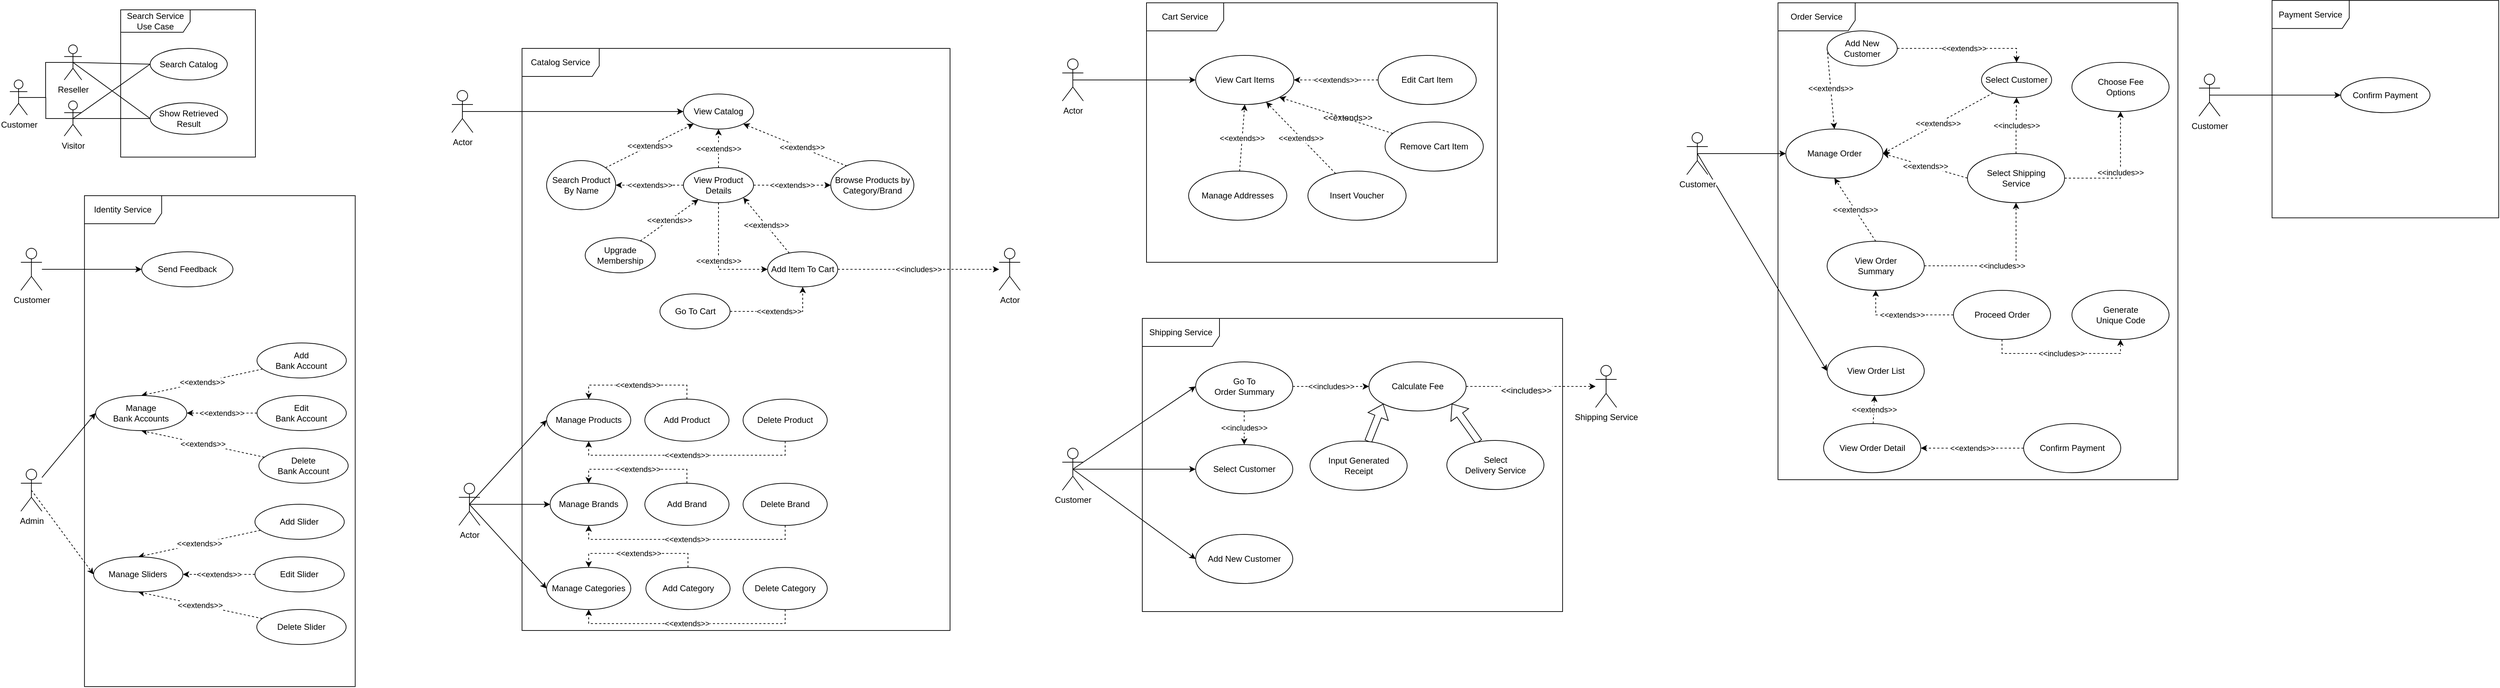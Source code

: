<mxfile version="12.4.7" type="github" pages="4">
  <diagram id="EZ-Fo409MBvBVe8mJaMu" name="use_case_diagram">
    <mxGraphModel dx="1080" dy="507" grid="1" gridSize="10" guides="1" tooltips="1" connect="1" arrows="1" fold="1" page="1" pageScale="1" pageWidth="827" pageHeight="1169" math="0" shadow="0">
      <root>
        <mxCell id="0"/>
        <mxCell id="1" parent="0"/>
        <mxCell id="HigYBwu25Xkicgy7qNuS-62" value="Search Service Use Case" style="shape=umlFrame;whiteSpace=wrap;html=1;strokeColor=#000000;fillColor=none;width=99;height=32;" parent="1" vertex="1">
          <mxGeometry x="198" y="40" width="192" height="210" as="geometry"/>
        </mxCell>
        <mxCell id="HigYBwu25Xkicgy7qNuS-63" style="edgeStyle=orthogonalEdgeStyle;rounded=0;orthogonalLoop=1;jettySize=auto;html=1;exitX=0.5;exitY=0.5;exitDx=0;exitDy=0;exitPerimeter=0;entryX=0.5;entryY=0.5;entryDx=0;entryDy=0;entryPerimeter=0;endArrow=none;endFill=0;" parent="1" source="HigYBwu25Xkicgy7qNuS-65" target="HigYBwu25Xkicgy7qNuS-68" edge="1">
          <mxGeometry relative="1" as="geometry">
            <Array as="points">
              <mxPoint x="91" y="165"/>
              <mxPoint x="91" y="115"/>
            </Array>
          </mxGeometry>
        </mxCell>
        <mxCell id="HigYBwu25Xkicgy7qNuS-64" style="edgeStyle=orthogonalEdgeStyle;rounded=0;orthogonalLoop=1;jettySize=auto;html=1;exitX=0.5;exitY=0.5;exitDx=0;exitDy=0;exitPerimeter=0;entryX=0.5;entryY=0.5;entryDx=0;entryDy=0;entryPerimeter=0;endArrow=none;endFill=0;" parent="1" source="HigYBwu25Xkicgy7qNuS-65" target="HigYBwu25Xkicgy7qNuS-71" edge="1">
          <mxGeometry relative="1" as="geometry"/>
        </mxCell>
        <mxCell id="HigYBwu25Xkicgy7qNuS-65" value="Customer" style="shape=umlActor;verticalLabelPosition=bottom;labelBackgroundColor=#ffffff;verticalAlign=top;html=1;strokeColor=#000000;" parent="1" vertex="1">
          <mxGeometry x="40" y="140" width="25" height="50" as="geometry"/>
        </mxCell>
        <mxCell id="HigYBwu25Xkicgy7qNuS-66" style="rounded=0;orthogonalLoop=1;jettySize=auto;html=1;exitX=0.5;exitY=0.5;exitDx=0;exitDy=0;exitPerimeter=0;endArrow=none;endFill=0;entryX=0;entryY=0.5;entryDx=0;entryDy=0;" parent="1" source="HigYBwu25Xkicgy7qNuS-68" target="HigYBwu25Xkicgy7qNuS-72" edge="1">
          <mxGeometry relative="1" as="geometry">
            <mxPoint x="205" y="72" as="targetPoint"/>
          </mxGeometry>
        </mxCell>
        <mxCell id="HigYBwu25Xkicgy7qNuS-67" style="edgeStyle=none;rounded=0;orthogonalLoop=1;jettySize=auto;html=1;exitX=0.5;exitY=0.5;exitDx=0;exitDy=0;exitPerimeter=0;entryX=0;entryY=0.5;entryDx=0;entryDy=0;endArrow=none;endFill=0;" parent="1" source="HigYBwu25Xkicgy7qNuS-68" target="HigYBwu25Xkicgy7qNuS-75" edge="1">
          <mxGeometry relative="1" as="geometry"/>
        </mxCell>
        <mxCell id="HigYBwu25Xkicgy7qNuS-68" value="Reseller" style="shape=umlActor;verticalLabelPosition=bottom;labelBackgroundColor=#ffffff;verticalAlign=top;html=1;strokeColor=#000000;" parent="1" vertex="1">
          <mxGeometry x="117.5" y="90" width="25" height="50" as="geometry"/>
        </mxCell>
        <mxCell id="HigYBwu25Xkicgy7qNuS-69" style="edgeStyle=none;rounded=0;orthogonalLoop=1;jettySize=auto;html=1;exitX=0.5;exitY=0.5;exitDx=0;exitDy=0;exitPerimeter=0;entryX=0;entryY=0.5;entryDx=0;entryDy=0;endArrow=none;endFill=0;" parent="1" source="HigYBwu25Xkicgy7qNuS-71" target="HigYBwu25Xkicgy7qNuS-72" edge="1">
          <mxGeometry relative="1" as="geometry"/>
        </mxCell>
        <mxCell id="HigYBwu25Xkicgy7qNuS-70" style="edgeStyle=none;rounded=0;orthogonalLoop=1;jettySize=auto;html=1;exitX=0.5;exitY=0.5;exitDx=0;exitDy=0;exitPerimeter=0;entryX=0;entryY=0.5;entryDx=0;entryDy=0;endArrow=none;endFill=0;" parent="1" source="HigYBwu25Xkicgy7qNuS-71" target="HigYBwu25Xkicgy7qNuS-75" edge="1">
          <mxGeometry relative="1" as="geometry"/>
        </mxCell>
        <mxCell id="HigYBwu25Xkicgy7qNuS-71" value="Visitor" style="shape=umlActor;verticalLabelPosition=bottom;labelBackgroundColor=#ffffff;verticalAlign=top;html=1;strokeColor=#000000;" parent="1" vertex="1">
          <mxGeometry x="117.5" y="170" width="25" height="50" as="geometry"/>
        </mxCell>
        <mxCell id="HigYBwu25Xkicgy7qNuS-72" value="Search Catalog" style="ellipse;whiteSpace=wrap;html=1;strokeColor=#000000;" parent="1" vertex="1">
          <mxGeometry x="240" y="95" width="110" height="45" as="geometry"/>
        </mxCell>
        <mxCell id="HigYBwu25Xkicgy7qNuS-75" value="Show Retrieved Result" style="ellipse;whiteSpace=wrap;html=1;strokeColor=#000000;" parent="1" vertex="1">
          <mxGeometry x="240" y="172.5" width="110" height="45" as="geometry"/>
        </mxCell>
        <mxCell id="lWTT0KXUw_2wQPV0KMFt-1" value="Payment Service" style="shape=umlFrame;whiteSpace=wrap;html=1;width=110;height=40;" parent="1" vertex="1">
          <mxGeometry x="3264.14" y="26.67" width="323" height="310" as="geometry"/>
        </mxCell>
        <mxCell id="lWTT0KXUw_2wQPV0KMFt-2" style="edgeStyle=none;rounded=0;orthogonalLoop=1;jettySize=auto;html=1;exitX=0.5;exitY=0.5;exitDx=0;exitDy=0;exitPerimeter=0;entryX=0;entryY=0.5;entryDx=0;entryDy=0;" parent="1" source="lWTT0KXUw_2wQPV0KMFt-6" target="lWTT0KXUw_2wQPV0KMFt-9" edge="1">
          <mxGeometry relative="1" as="geometry"/>
        </mxCell>
        <mxCell id="lWTT0KXUw_2wQPV0KMFt-6" value="Customer" style="shape=umlActor;verticalLabelPosition=bottom;labelBackgroundColor=#ffffff;verticalAlign=top;html=1;" parent="1" vertex="1">
          <mxGeometry x="3160" y="131.67" width="30" height="60" as="geometry"/>
        </mxCell>
        <mxCell id="lWTT0KXUw_2wQPV0KMFt-9" value="Confirm Payment" style="ellipse;whiteSpace=wrap;html=1;" parent="1" vertex="1">
          <mxGeometry x="3361.96" y="136.67" width="127.36" height="50" as="geometry"/>
        </mxCell>
        <mxCell id="uRKHgIGUSnySClVswHoB-1" value="Identity Service" style="shape=umlFrame;whiteSpace=wrap;html=1;width=110;height=40;" parent="1" vertex="1">
          <mxGeometry x="146.39" y="305" width="385.86" height="700" as="geometry"/>
        </mxCell>
        <mxCell id="uRKHgIGUSnySClVswHoB-2" style="rounded=0;orthogonalLoop=1;jettySize=auto;html=1;entryX=0;entryY=0.5;entryDx=0;entryDy=0;" parent="1" source="uRKHgIGUSnySClVswHoB-4" target="uRKHgIGUSnySClVswHoB-11" edge="1">
          <mxGeometry relative="1" as="geometry"/>
        </mxCell>
        <mxCell id="uRKHgIGUSnySClVswHoB-3" style="edgeStyle=none;rounded=0;orthogonalLoop=1;jettySize=auto;html=1;exitX=0.5;exitY=0.5;exitDx=0;exitDy=0;exitPerimeter=0;entryX=0;entryY=0.5;entryDx=0;entryDy=0;dashed=1;" parent="1" source="uRKHgIGUSnySClVswHoB-4" target="uRKHgIGUSnySClVswHoB-18" edge="1">
          <mxGeometry relative="1" as="geometry"/>
        </mxCell>
        <mxCell id="uRKHgIGUSnySClVswHoB-4" value="&lt;div&gt;Admin&lt;/div&gt;" style="shape=umlActor;verticalLabelPosition=bottom;labelBackgroundColor=#ffffff;verticalAlign=top;html=1;" parent="1" vertex="1">
          <mxGeometry x="55.75" y="695" width="30" height="60" as="geometry"/>
        </mxCell>
        <mxCell id="uRKHgIGUSnySClVswHoB-5" value="&amp;lt;&amp;lt;extends&amp;gt;&amp;gt;" style="edgeStyle=none;rounded=0;orthogonalLoop=1;jettySize=auto;html=1;entryX=0.5;entryY=0;entryDx=0;entryDy=0;dashed=1;" parent="1" source="uRKHgIGUSnySClVswHoB-6" target="uRKHgIGUSnySClVswHoB-11" edge="1">
          <mxGeometry relative="1" as="geometry"/>
        </mxCell>
        <mxCell id="uRKHgIGUSnySClVswHoB-6" value="&lt;div&gt;Add&lt;/div&gt;&lt;div&gt;Bank Account&lt;br&gt;&lt;/div&gt;" style="ellipse;whiteSpace=wrap;html=1;" parent="1" vertex="1">
          <mxGeometry x="392.25" y="515" width="127.36" height="50" as="geometry"/>
        </mxCell>
        <mxCell id="uRKHgIGUSnySClVswHoB-7" value="&amp;lt;&amp;lt;extends&amp;gt;&amp;gt;" style="edgeStyle=none;rounded=0;orthogonalLoop=1;jettySize=auto;html=1;dashed=1;" parent="1" source="uRKHgIGUSnySClVswHoB-8" target="uRKHgIGUSnySClVswHoB-11" edge="1">
          <mxGeometry relative="1" as="geometry">
            <mxPoint x="292.25" y="615" as="targetPoint"/>
          </mxGeometry>
        </mxCell>
        <mxCell id="uRKHgIGUSnySClVswHoB-8" value="Edit&lt;br&gt;Bank Account" style="ellipse;whiteSpace=wrap;html=1;" parent="1" vertex="1">
          <mxGeometry x="392.25" y="590" width="127.36" height="50" as="geometry"/>
        </mxCell>
        <mxCell id="uRKHgIGUSnySClVswHoB-9" value="&amp;lt;&amp;lt;extends&amp;gt;&amp;gt;" style="edgeStyle=none;rounded=0;orthogonalLoop=1;jettySize=auto;html=1;entryX=0.5;entryY=1;entryDx=0;entryDy=0;dashed=1;" parent="1" source="uRKHgIGUSnySClVswHoB-10" target="uRKHgIGUSnySClVswHoB-11" edge="1">
          <mxGeometry relative="1" as="geometry"/>
        </mxCell>
        <mxCell id="uRKHgIGUSnySClVswHoB-10" value="&lt;div&gt;Delete&lt;/div&gt;&lt;div&gt;Bank Account&lt;br&gt;&lt;/div&gt;" style="ellipse;whiteSpace=wrap;html=1;" parent="1" vertex="1">
          <mxGeometry x="394.89" y="665" width="127.36" height="50" as="geometry"/>
        </mxCell>
        <mxCell id="uRKHgIGUSnySClVswHoB-11" value="&lt;div&gt;Manage&lt;/div&gt;&lt;div&gt; Bank Accounts&lt;/div&gt;" style="ellipse;whiteSpace=wrap;html=1;" parent="1" vertex="1">
          <mxGeometry x="162.25" y="590" width="130" height="50" as="geometry"/>
        </mxCell>
        <mxCell id="uRKHgIGUSnySClVswHoB-12" value="&amp;lt;&amp;lt;extends&amp;gt;&amp;gt;" style="edgeStyle=none;rounded=0;orthogonalLoop=1;jettySize=auto;html=1;entryX=0.5;entryY=0;entryDx=0;entryDy=0;dashed=1;" parent="1" source="uRKHgIGUSnySClVswHoB-13" target="uRKHgIGUSnySClVswHoB-18" edge="1">
          <mxGeometry relative="1" as="geometry"/>
        </mxCell>
        <mxCell id="uRKHgIGUSnySClVswHoB-13" value="Add Slider" style="ellipse;whiteSpace=wrap;html=1;" parent="1" vertex="1">
          <mxGeometry x="389.32" y="745" width="127.36" height="50" as="geometry"/>
        </mxCell>
        <mxCell id="uRKHgIGUSnySClVswHoB-14" value="&amp;lt;&amp;lt;extends&amp;gt;&amp;gt;" style="edgeStyle=none;rounded=0;orthogonalLoop=1;jettySize=auto;html=1;dashed=1;" parent="1" source="uRKHgIGUSnySClVswHoB-15" target="uRKHgIGUSnySClVswHoB-18" edge="1">
          <mxGeometry relative="1" as="geometry">
            <mxPoint x="289.32" y="845" as="targetPoint"/>
          </mxGeometry>
        </mxCell>
        <mxCell id="uRKHgIGUSnySClVswHoB-15" value="Edit Slider" style="ellipse;whiteSpace=wrap;html=1;" parent="1" vertex="1">
          <mxGeometry x="389.32" y="820" width="127.36" height="50" as="geometry"/>
        </mxCell>
        <mxCell id="uRKHgIGUSnySClVswHoB-16" value="&amp;lt;&amp;lt;extends&amp;gt;&amp;gt;" style="edgeStyle=none;rounded=0;orthogonalLoop=1;jettySize=auto;html=1;entryX=0.5;entryY=1;entryDx=0;entryDy=0;dashed=1;" parent="1" source="uRKHgIGUSnySClVswHoB-17" target="uRKHgIGUSnySClVswHoB-18" edge="1">
          <mxGeometry relative="1" as="geometry"/>
        </mxCell>
        <mxCell id="uRKHgIGUSnySClVswHoB-17" value="Delete Slider" style="ellipse;whiteSpace=wrap;html=1;" parent="1" vertex="1">
          <mxGeometry x="391.96" y="895" width="127.36" height="50" as="geometry"/>
        </mxCell>
        <mxCell id="uRKHgIGUSnySClVswHoB-18" value="Manage Sliders" style="ellipse;whiteSpace=wrap;html=1;" parent="1" vertex="1">
          <mxGeometry x="159.32" y="820" width="127.36" height="50" as="geometry"/>
        </mxCell>
        <mxCell id="uRKHgIGUSnySClVswHoB-19" style="edgeStyle=none;rounded=0;orthogonalLoop=1;jettySize=auto;html=1;entryX=0;entryY=0.5;entryDx=0;entryDy=0;" parent="1" source="uRKHgIGUSnySClVswHoB-20" target="uRKHgIGUSnySClVswHoB-21" edge="1">
          <mxGeometry relative="1" as="geometry"/>
        </mxCell>
        <mxCell id="uRKHgIGUSnySClVswHoB-20" value="Customer" style="shape=umlActor;verticalLabelPosition=bottom;labelBackgroundColor=#ffffff;verticalAlign=top;html=1;" parent="1" vertex="1">
          <mxGeometry x="55.75" y="380" width="30" height="60" as="geometry"/>
        </mxCell>
        <mxCell id="uRKHgIGUSnySClVswHoB-21" value="Send Feedback" style="ellipse;whiteSpace=wrap;html=1;" parent="1" vertex="1">
          <mxGeometry x="228" y="385" width="130" height="50" as="geometry"/>
        </mxCell>
        <mxCell id="rvYSQPYyHR9uhLPdeCgA-1" value="Catalog Service" style="shape=umlFrame;whiteSpace=wrap;html=1;width=110;height=40;" parent="1" vertex="1">
          <mxGeometry x="770" y="95" width="610" height="830" as="geometry"/>
        </mxCell>
        <mxCell id="rvYSQPYyHR9uhLPdeCgA-2" value="&amp;lt;&amp;lt;extends&amp;gt;&amp;gt;" style="edgeStyle=none;rounded=0;orthogonalLoop=1;jettySize=auto;html=1;dashed=1;exitX=0;exitY=0.5;exitDx=0;exitDy=0;" parent="1" source="rvYSQPYyHR9uhLPdeCgA-5" target="rvYSQPYyHR9uhLPdeCgA-3" edge="1">
          <mxGeometry relative="1" as="geometry"/>
        </mxCell>
        <mxCell id="rvYSQPYyHR9uhLPdeCgA-3" value="Search Product By Name" style="ellipse;whiteSpace=wrap;html=1;" parent="1" vertex="1">
          <mxGeometry x="805" y="255" width="98.5" height="70" as="geometry"/>
        </mxCell>
        <mxCell id="rvYSQPYyHR9uhLPdeCgA-4" value="&amp;lt;&amp;lt;extends&amp;gt;&amp;gt;" style="edgeStyle=orthogonalEdgeStyle;rounded=0;orthogonalLoop=1;jettySize=auto;html=1;entryX=0;entryY=0.5;entryDx=0;entryDy=0;dashed=1;exitX=0.5;exitY=1;exitDx=0;exitDy=0;" parent="1" source="rvYSQPYyHR9uhLPdeCgA-5" target="rvYSQPYyHR9uhLPdeCgA-34" edge="1">
          <mxGeometry relative="1" as="geometry"/>
        </mxCell>
        <UserObject label="View Product Details" link="data:action/json,{&quot;actions&quot;:[{&quot;select&quot;: {&quot;cells&quot;: [&quot;A2yK13kjCU1uyrPjLgUl-12&quot;]}}]}" id="rvYSQPYyHR9uhLPdeCgA-5">
          <mxCell style="ellipse;whiteSpace=wrap;html=1;" parent="1" vertex="1">
            <mxGeometry x="1000" y="265" width="100" height="50" as="geometry"/>
          </mxCell>
        </UserObject>
        <mxCell id="rvYSQPYyHR9uhLPdeCgA-6" value="&amp;lt;&amp;lt;extends&amp;gt;&amp;gt;" style="edgeStyle=none;rounded=0;orthogonalLoop=1;jettySize=auto;html=1;dashed=1;exitX=1;exitY=0;exitDx=0;exitDy=0;" parent="1" source="rvYSQPYyHR9uhLPdeCgA-3" target="rvYSQPYyHR9uhLPdeCgA-9" edge="1">
          <mxGeometry relative="1" as="geometry"/>
        </mxCell>
        <mxCell id="rvYSQPYyHR9uhLPdeCgA-7" value="&amp;lt;&amp;lt;extends&amp;gt;&amp;gt;" style="edgeStyle=none;rounded=0;orthogonalLoop=1;jettySize=auto;html=1;dashed=1;exitX=0.241;exitY=0.143;exitDx=0;exitDy=0;entryX=1;entryY=1;entryDx=0;entryDy=0;exitPerimeter=0;" parent="1" source="rvYSQPYyHR9uhLPdeCgA-11" target="rvYSQPYyHR9uhLPdeCgA-9" edge="1">
          <mxGeometry x="-0.087" y="-1" relative="1" as="geometry">
            <mxPoint as="offset"/>
          </mxGeometry>
        </mxCell>
        <mxCell id="rvYSQPYyHR9uhLPdeCgA-8" value="&amp;lt;&amp;lt;extends&amp;gt;&amp;gt;" style="edgeStyle=none;rounded=0;orthogonalLoop=1;jettySize=auto;html=1;dashed=1;" parent="1" source="rvYSQPYyHR9uhLPdeCgA-5" target="rvYSQPYyHR9uhLPdeCgA-9" edge="1">
          <mxGeometry relative="1" as="geometry"/>
        </mxCell>
        <mxCell id="rvYSQPYyHR9uhLPdeCgA-9" value="View Catalog" style="ellipse;whiteSpace=wrap;html=1;" parent="1" vertex="1">
          <mxGeometry x="1000" y="160" width="100" height="50" as="geometry"/>
        </mxCell>
        <mxCell id="rvYSQPYyHR9uhLPdeCgA-10" value="&amp;lt;&amp;lt;extends&amp;gt;&amp;gt;" style="edgeStyle=none;rounded=0;orthogonalLoop=1;jettySize=auto;html=1;dashed=1;exitX=1;exitY=0.5;exitDx=0;exitDy=0;entryX=0;entryY=0.5;entryDx=0;entryDy=0;" parent="1" source="rvYSQPYyHR9uhLPdeCgA-5" target="rvYSQPYyHR9uhLPdeCgA-11" edge="1">
          <mxGeometry x="-0.003" relative="1" as="geometry">
            <mxPoint as="offset"/>
          </mxGeometry>
        </mxCell>
        <mxCell id="rvYSQPYyHR9uhLPdeCgA-11" value="Browse Products by Category/Brand" style="ellipse;whiteSpace=wrap;html=1;" parent="1" vertex="1">
          <mxGeometry x="1210" y="255" width="118.5" height="70" as="geometry"/>
        </mxCell>
        <mxCell id="rvYSQPYyHR9uhLPdeCgA-12" style="edgeStyle=none;rounded=0;orthogonalLoop=1;jettySize=auto;html=1;exitX=0.5;exitY=0.5;exitDx=0;exitDy=0;exitPerimeter=0;entryX=0;entryY=0.5;entryDx=0;entryDy=0;" parent="1" source="rvYSQPYyHR9uhLPdeCgA-13" target="rvYSQPYyHR9uhLPdeCgA-9" edge="1">
          <mxGeometry relative="1" as="geometry"/>
        </mxCell>
        <mxCell id="rvYSQPYyHR9uhLPdeCgA-13" value="Actor" style="shape=umlActor;verticalLabelPosition=bottom;labelBackgroundColor=#ffffff;verticalAlign=top;html=1;" parent="1" vertex="1">
          <mxGeometry x="670" y="155" width="30" height="60" as="geometry"/>
        </mxCell>
        <mxCell id="rvYSQPYyHR9uhLPdeCgA-14" value="&amp;lt;&amp;lt;extends&amp;gt;&amp;gt;" style="edgeStyle=orthogonalEdgeStyle;rounded=0;orthogonalLoop=1;jettySize=auto;html=1;entryX=0.5;entryY=0;entryDx=0;entryDy=0;dashed=1;exitX=0.5;exitY=0;exitDx=0;exitDy=0;" parent="1" source="rvYSQPYyHR9uhLPdeCgA-27" target="rvYSQPYyHR9uhLPdeCgA-16" edge="1">
          <mxGeometry relative="1" as="geometry"/>
        </mxCell>
        <mxCell id="rvYSQPYyHR9uhLPdeCgA-15" value="&amp;lt;&amp;lt;extends&amp;gt;&amp;gt;" style="edgeStyle=orthogonalEdgeStyle;rounded=0;orthogonalLoop=1;jettySize=auto;html=1;dashed=1;exitX=0.5;exitY=1;exitDx=0;exitDy=0;" parent="1" source="rvYSQPYyHR9uhLPdeCgA-28" target="rvYSQPYyHR9uhLPdeCgA-16" edge="1">
          <mxGeometry relative="1" as="geometry">
            <Array as="points">
              <mxPoint x="1145" y="915.13"/>
              <mxPoint x="865" y="915.13"/>
            </Array>
          </mxGeometry>
        </mxCell>
        <mxCell id="rvYSQPYyHR9uhLPdeCgA-16" value="Manage Categories" style="ellipse;whiteSpace=wrap;html=1;" parent="1" vertex="1">
          <mxGeometry x="805" y="835.13" width="120" height="60" as="geometry"/>
        </mxCell>
        <mxCell id="rvYSQPYyHR9uhLPdeCgA-17" value="&amp;lt;&amp;lt;extends&amp;gt;&amp;gt;" style="edgeStyle=orthogonalEdgeStyle;rounded=0;orthogonalLoop=1;jettySize=auto;html=1;entryX=0.5;entryY=0;entryDx=0;entryDy=0;dashed=1;exitX=0.5;exitY=0;exitDx=0;exitDy=0;" parent="1" source="rvYSQPYyHR9uhLPdeCgA-25" target="rvYSQPYyHR9uhLPdeCgA-19" edge="1">
          <mxGeometry relative="1" as="geometry"/>
        </mxCell>
        <mxCell id="rvYSQPYyHR9uhLPdeCgA-18" value="&amp;lt;&amp;lt;extends&amp;gt;&amp;gt;" style="edgeStyle=orthogonalEdgeStyle;rounded=0;orthogonalLoop=1;jettySize=auto;html=1;entryX=0.5;entryY=1;entryDx=0;entryDy=0;dashed=1;exitX=0.5;exitY=1;exitDx=0;exitDy=0;" parent="1" source="rvYSQPYyHR9uhLPdeCgA-26" target="rvYSQPYyHR9uhLPdeCgA-19" edge="1">
          <mxGeometry relative="1" as="geometry"/>
        </mxCell>
        <mxCell id="rvYSQPYyHR9uhLPdeCgA-19" value="Manage Brands" style="ellipse;whiteSpace=wrap;html=1;" parent="1" vertex="1">
          <mxGeometry x="810" y="715.13" width="110" height="60" as="geometry"/>
        </mxCell>
        <mxCell id="rvYSQPYyHR9uhLPdeCgA-20" value="&amp;lt;&amp;lt;extends&amp;gt;&amp;gt;" style="edgeStyle=orthogonalEdgeStyle;rounded=0;orthogonalLoop=1;jettySize=auto;html=1;exitX=0.5;exitY=0;exitDx=0;exitDy=0;entryX=0.5;entryY=0;entryDx=0;entryDy=0;dashed=1;" parent="1" source="rvYSQPYyHR9uhLPdeCgA-23" target="rvYSQPYyHR9uhLPdeCgA-22" edge="1">
          <mxGeometry relative="1" as="geometry"/>
        </mxCell>
        <mxCell id="rvYSQPYyHR9uhLPdeCgA-21" value="&amp;lt;&amp;lt;extends&amp;gt;&amp;gt;" style="edgeStyle=orthogonalEdgeStyle;rounded=0;orthogonalLoop=1;jettySize=auto;html=1;entryX=0.5;entryY=1;entryDx=0;entryDy=0;dashed=1;exitX=0.5;exitY=1;exitDx=0;exitDy=0;" parent="1" source="rvYSQPYyHR9uhLPdeCgA-24" target="rvYSQPYyHR9uhLPdeCgA-22" edge="1">
          <mxGeometry relative="1" as="geometry">
            <Array as="points">
              <mxPoint x="1145" y="675.13"/>
              <mxPoint x="865" y="675.13"/>
            </Array>
          </mxGeometry>
        </mxCell>
        <mxCell id="rvYSQPYyHR9uhLPdeCgA-22" value="Manage Products" style="ellipse;whiteSpace=wrap;html=1;" parent="1" vertex="1">
          <mxGeometry x="805" y="595.13" width="120" height="60" as="geometry"/>
        </mxCell>
        <mxCell id="rvYSQPYyHR9uhLPdeCgA-23" value="Add Product" style="ellipse;whiteSpace=wrap;html=1;" parent="1" vertex="1">
          <mxGeometry x="945" y="595.13" width="120" height="60" as="geometry"/>
        </mxCell>
        <mxCell id="rvYSQPYyHR9uhLPdeCgA-24" value="Delete Product" style="ellipse;whiteSpace=wrap;html=1;" parent="1" vertex="1">
          <mxGeometry x="1085" y="595.13" width="120" height="60" as="geometry"/>
        </mxCell>
        <mxCell id="rvYSQPYyHR9uhLPdeCgA-25" value="Add Brand" style="ellipse;whiteSpace=wrap;html=1;" parent="1" vertex="1">
          <mxGeometry x="945" y="715.13" width="120" height="60" as="geometry"/>
        </mxCell>
        <mxCell id="rvYSQPYyHR9uhLPdeCgA-26" value="Delete Brand" style="ellipse;whiteSpace=wrap;html=1;" parent="1" vertex="1">
          <mxGeometry x="1085" y="715.13" width="120" height="60" as="geometry"/>
        </mxCell>
        <mxCell id="rvYSQPYyHR9uhLPdeCgA-27" value="Add Category" style="ellipse;whiteSpace=wrap;html=1;" parent="1" vertex="1">
          <mxGeometry x="946.52" y="835.13" width="120" height="60" as="geometry"/>
        </mxCell>
        <mxCell id="rvYSQPYyHR9uhLPdeCgA-28" value="Delete Category" style="ellipse;whiteSpace=wrap;html=1;" parent="1" vertex="1">
          <mxGeometry x="1085" y="835.13" width="120" height="60" as="geometry"/>
        </mxCell>
        <mxCell id="rvYSQPYyHR9uhLPdeCgA-29" style="edgeStyle=none;rounded=0;orthogonalLoop=1;jettySize=auto;html=1;exitX=0.5;exitY=0.5;exitDx=0;exitDy=0;exitPerimeter=0;entryX=0;entryY=0.5;entryDx=0;entryDy=0;" parent="1" source="rvYSQPYyHR9uhLPdeCgA-32" target="rvYSQPYyHR9uhLPdeCgA-22" edge="1">
          <mxGeometry relative="1" as="geometry"/>
        </mxCell>
        <mxCell id="rvYSQPYyHR9uhLPdeCgA-30" style="edgeStyle=orthogonalEdgeStyle;rounded=0;orthogonalLoop=1;jettySize=auto;html=1;exitX=0.5;exitY=0.5;exitDx=0;exitDy=0;exitPerimeter=0;" parent="1" source="rvYSQPYyHR9uhLPdeCgA-32" target="rvYSQPYyHR9uhLPdeCgA-19" edge="1">
          <mxGeometry relative="1" as="geometry"/>
        </mxCell>
        <mxCell id="rvYSQPYyHR9uhLPdeCgA-31" style="rounded=0;orthogonalLoop=1;jettySize=auto;html=1;exitX=0.5;exitY=0.5;exitDx=0;exitDy=0;exitPerimeter=0;entryX=0;entryY=0.5;entryDx=0;entryDy=0;" parent="1" source="rvYSQPYyHR9uhLPdeCgA-32" target="rvYSQPYyHR9uhLPdeCgA-16" edge="1">
          <mxGeometry relative="1" as="geometry"/>
        </mxCell>
        <mxCell id="rvYSQPYyHR9uhLPdeCgA-32" value="Actor" style="shape=umlActor;verticalLabelPosition=bottom;labelBackgroundColor=#ffffff;verticalAlign=top;html=1;" parent="1" vertex="1">
          <mxGeometry x="680" y="715.13" width="30" height="60" as="geometry"/>
        </mxCell>
        <mxCell id="rvYSQPYyHR9uhLPdeCgA-33" value="&amp;lt;&amp;lt;extends&amp;gt;&amp;gt;" style="rounded=0;orthogonalLoop=1;jettySize=auto;html=1;dashed=1;entryX=1;entryY=1;entryDx=0;entryDy=0;" parent="1" source="rvYSQPYyHR9uhLPdeCgA-34" target="rvYSQPYyHR9uhLPdeCgA-5" edge="1">
          <mxGeometry relative="1" as="geometry"/>
        </mxCell>
        <mxCell id="rvYSQPYyHR9uhLPdeCgA-34" value="Add Item To Cart" style="ellipse;whiteSpace=wrap;html=1;" parent="1" vertex="1">
          <mxGeometry x="1120" y="385" width="100" height="50" as="geometry"/>
        </mxCell>
        <mxCell id="rvYSQPYyHR9uhLPdeCgA-35" value="&amp;lt;&amp;lt;extends&amp;gt;&amp;gt;" style="edgeStyle=none;rounded=0;orthogonalLoop=1;jettySize=auto;html=1;dashed=1;" parent="1" source="rvYSQPYyHR9uhLPdeCgA-36" target="rvYSQPYyHR9uhLPdeCgA-5" edge="1">
          <mxGeometry relative="1" as="geometry"/>
        </mxCell>
        <mxCell id="rvYSQPYyHR9uhLPdeCgA-36" value="Upgrade Membership" style="ellipse;whiteSpace=wrap;html=1;shadow=0;" parent="1" vertex="1">
          <mxGeometry x="860" y="365" width="100" height="50" as="geometry"/>
        </mxCell>
        <mxCell id="rvYSQPYyHR9uhLPdeCgA-37" value="&amp;lt;&amp;lt;extends&amp;gt;&amp;gt;" style="edgeStyle=orthogonalEdgeStyle;rounded=0;orthogonalLoop=1;jettySize=auto;html=1;dashed=1;" parent="1" source="rvYSQPYyHR9uhLPdeCgA-38" target="rvYSQPYyHR9uhLPdeCgA-34" edge="1">
          <mxGeometry relative="1" as="geometry"/>
        </mxCell>
        <mxCell id="rvYSQPYyHR9uhLPdeCgA-38" value="Go To Cart" style="ellipse;whiteSpace=wrap;html=1;" parent="1" vertex="1">
          <mxGeometry x="966.52" y="445" width="100" height="50" as="geometry"/>
        </mxCell>
        <mxCell id="rvYSQPYyHR9uhLPdeCgA-39" value="Order Service" style="shape=umlFrame;whiteSpace=wrap;html=1;width=110;height=40;" parent="1" vertex="1">
          <mxGeometry x="2560" y="30" width="570" height="680" as="geometry"/>
        </mxCell>
        <mxCell id="rvYSQPYyHR9uhLPdeCgA-40" value="&amp;lt;&amp;lt;extends&amp;gt;&amp;gt;" style="edgeStyle=none;rounded=0;orthogonalLoop=1;jettySize=auto;html=1;exitX=0;exitY=0.5;exitDx=0;exitDy=0;entryX=0.5;entryY=0;entryDx=0;entryDy=0;dashed=1;" parent="1" source="rvYSQPYyHR9uhLPdeCgA-48" target="rvYSQPYyHR9uhLPdeCgA-58" edge="1">
          <mxGeometry relative="1" as="geometry">
            <mxPoint x="2738.88" y="245" as="targetPoint"/>
          </mxGeometry>
        </mxCell>
        <mxCell id="rvYSQPYyHR9uhLPdeCgA-41" value="&amp;lt;&amp;lt;extends&amp;gt;&amp;gt;" style="edgeStyle=none;rounded=0;orthogonalLoop=1;jettySize=auto;html=1;dashed=1;entryX=1;entryY=0.5;entryDx=0;entryDy=0;" parent="1" source="rvYSQPYyHR9uhLPdeCgA-47" target="rvYSQPYyHR9uhLPdeCgA-58" edge="1">
          <mxGeometry relative="1" as="geometry">
            <mxPoint x="2738.88" y="245" as="targetPoint"/>
          </mxGeometry>
        </mxCell>
        <mxCell id="rvYSQPYyHR9uhLPdeCgA-42" value="&amp;lt;&amp;lt;extends&amp;gt;&amp;gt;" style="edgeStyle=none;rounded=0;orthogonalLoop=1;jettySize=auto;html=1;exitX=0;exitY=0.5;exitDx=0;exitDy=0;entryX=1;entryY=0.5;entryDx=0;entryDy=0;dashed=1;" parent="1" source="rvYSQPYyHR9uhLPdeCgA-51" target="rvYSQPYyHR9uhLPdeCgA-58" edge="1">
          <mxGeometry relative="1" as="geometry">
            <mxPoint x="2738.88" y="245" as="targetPoint"/>
          </mxGeometry>
        </mxCell>
        <mxCell id="rvYSQPYyHR9uhLPdeCgA-43" value="&lt;div&gt;&amp;lt;&amp;lt;extends&amp;gt;&amp;gt;&lt;/div&gt;" style="edgeStyle=none;rounded=0;orthogonalLoop=1;jettySize=auto;html=1;entryX=0.5;entryY=1;entryDx=0;entryDy=0;dashed=1;exitX=0.5;exitY=0;exitDx=0;exitDy=0;" parent="1" source="rvYSQPYyHR9uhLPdeCgA-55" target="rvYSQPYyHR9uhLPdeCgA-58" edge="1">
          <mxGeometry relative="1" as="geometry">
            <mxPoint x="2738.88" y="245" as="targetPoint"/>
          </mxGeometry>
        </mxCell>
        <mxCell id="rvYSQPYyHR9uhLPdeCgA-44" style="rounded=0;orthogonalLoop=1;jettySize=auto;html=1;exitX=0.5;exitY=0.5;exitDx=0;exitDy=0;exitPerimeter=0;entryX=0;entryY=0.5;entryDx=0;entryDy=0;" parent="1" source="rvYSQPYyHR9uhLPdeCgA-45" target="rvYSQPYyHR9uhLPdeCgA-61" edge="1">
          <mxGeometry relative="1" as="geometry"/>
        </mxCell>
        <mxCell id="rvYSQPYyHR9uhLPdeCgA-45" value="Customer" style="shape=umlActor;verticalLabelPosition=bottom;labelBackgroundColor=#ffffff;verticalAlign=top;html=1;" parent="1" vertex="1">
          <mxGeometry x="2430" y="215" width="30" height="60" as="geometry"/>
        </mxCell>
        <mxCell id="rvYSQPYyHR9uhLPdeCgA-46" value="&amp;lt;&amp;lt;extends&amp;gt;&amp;gt;" style="edgeStyle=orthogonalEdgeStyle;rounded=0;orthogonalLoop=1;jettySize=auto;html=1;exitX=1;exitY=0.5;exitDx=0;exitDy=0;entryX=0.5;entryY=0;entryDx=0;entryDy=0;dashed=1;" parent="1" source="rvYSQPYyHR9uhLPdeCgA-48" target="rvYSQPYyHR9uhLPdeCgA-47" edge="1">
          <mxGeometry relative="1" as="geometry"/>
        </mxCell>
        <mxCell id="rvYSQPYyHR9uhLPdeCgA-47" value="Select Customer" style="ellipse;whiteSpace=wrap;html=1;" parent="1" vertex="1">
          <mxGeometry x="2850" y="115" width="100" height="50" as="geometry"/>
        </mxCell>
        <mxCell id="rvYSQPYyHR9uhLPdeCgA-48" value="Add New Customer" style="ellipse;whiteSpace=wrap;html=1;" parent="1" vertex="1">
          <mxGeometry x="2630" y="70" width="100" height="50" as="geometry"/>
        </mxCell>
        <mxCell id="rvYSQPYyHR9uhLPdeCgA-49" value="&amp;lt;&amp;lt;includes&amp;gt;&amp;gt;" style="edgeStyle=orthogonalEdgeStyle;rounded=0;orthogonalLoop=1;jettySize=auto;html=1;exitX=0.5;exitY=0;exitDx=0;exitDy=0;entryX=0.5;entryY=1;entryDx=0;entryDy=0;dashed=1;" parent="1" source="rvYSQPYyHR9uhLPdeCgA-51" target="rvYSQPYyHR9uhLPdeCgA-47" edge="1">
          <mxGeometry relative="1" as="geometry"/>
        </mxCell>
        <mxCell id="rvYSQPYyHR9uhLPdeCgA-50" value="&amp;lt;&amp;lt;includes&amp;gt;&amp;gt;" style="edgeStyle=orthogonalEdgeStyle;rounded=0;orthogonalLoop=1;jettySize=auto;html=1;dashed=1;exitX=1;exitY=0.5;exitDx=0;exitDy=0;" parent="1" source="rvYSQPYyHR9uhLPdeCgA-51" target="rvYSQPYyHR9uhLPdeCgA-52" edge="1">
          <mxGeometry relative="1" as="geometry"/>
        </mxCell>
        <mxCell id="rvYSQPYyHR9uhLPdeCgA-51" value="&lt;div&gt;Select Shipping&lt;/div&gt;&lt;div&gt; Service&lt;/div&gt;" style="ellipse;whiteSpace=wrap;html=1;" parent="1" vertex="1">
          <mxGeometry x="2830" y="245" width="138.5" height="70" as="geometry"/>
        </mxCell>
        <mxCell id="rvYSQPYyHR9uhLPdeCgA-52" value="&lt;div&gt;Choose Fee&lt;/div&gt;&lt;div&gt; Options&lt;/div&gt;" style="ellipse;whiteSpace=wrap;html=1;" parent="1" vertex="1">
          <mxGeometry x="2978.88" y="115" width="138.5" height="70" as="geometry"/>
        </mxCell>
        <mxCell id="rvYSQPYyHR9uhLPdeCgA-53" value="&amp;lt;&amp;lt;includes&amp;gt;&amp;gt;" style="edgeStyle=orthogonalEdgeStyle;rounded=0;orthogonalLoop=1;jettySize=auto;html=1;entryX=0.5;entryY=1;entryDx=0;entryDy=0;dashed=1;" parent="1" source="rvYSQPYyHR9uhLPdeCgA-55" target="rvYSQPYyHR9uhLPdeCgA-51" edge="1">
          <mxGeometry relative="1" as="geometry"/>
        </mxCell>
        <mxCell id="rvYSQPYyHR9uhLPdeCgA-54" value="&amp;lt;&amp;lt;extends&amp;gt;&amp;gt;" style="edgeStyle=orthogonalEdgeStyle;rounded=0;orthogonalLoop=1;jettySize=auto;html=1;dashed=1;entryX=0.5;entryY=1;entryDx=0;entryDy=0;" parent="1" source="rvYSQPYyHR9uhLPdeCgA-57" target="rvYSQPYyHR9uhLPdeCgA-55" edge="1">
          <mxGeometry relative="1" as="geometry"/>
        </mxCell>
        <mxCell id="rvYSQPYyHR9uhLPdeCgA-55" value="&lt;div&gt;View Order&lt;/div&gt;&lt;div&gt;Summary&lt;br&gt;&lt;/div&gt;" style="ellipse;whiteSpace=wrap;html=1;" parent="1" vertex="1">
          <mxGeometry x="2630" y="370" width="138.5" height="70" as="geometry"/>
        </mxCell>
        <mxCell id="rvYSQPYyHR9uhLPdeCgA-56" value="&amp;lt;&amp;lt;includes&amp;gt;&amp;gt;" style="edgeStyle=orthogonalEdgeStyle;rounded=0;orthogonalLoop=1;jettySize=auto;html=1;entryX=0.5;entryY=1;entryDx=0;entryDy=0;dashed=1;exitX=0.5;exitY=1;exitDx=0;exitDy=0;" parent="1" source="rvYSQPYyHR9uhLPdeCgA-57" target="rvYSQPYyHR9uhLPdeCgA-65" edge="1">
          <mxGeometry relative="1" as="geometry"/>
        </mxCell>
        <mxCell id="rvYSQPYyHR9uhLPdeCgA-57" value="Proceed Order" style="ellipse;whiteSpace=wrap;html=1;" parent="1" vertex="1">
          <mxGeometry x="2810" y="440" width="138.5" height="70" as="geometry"/>
        </mxCell>
        <mxCell id="rvYSQPYyHR9uhLPdeCgA-58" value="Manage Order" style="ellipse;whiteSpace=wrap;html=1;" parent="1" vertex="1">
          <mxGeometry x="2571.13" y="210" width="138.5" height="70" as="geometry"/>
        </mxCell>
        <mxCell id="rvYSQPYyHR9uhLPdeCgA-59" style="edgeStyle=none;rounded=0;orthogonalLoop=1;jettySize=auto;html=1;exitX=0.5;exitY=0.5;exitDx=0;exitDy=0;exitPerimeter=0;entryX=0;entryY=0.5;entryDx=0;entryDy=0;" parent="1" source="rvYSQPYyHR9uhLPdeCgA-45" target="rvYSQPYyHR9uhLPdeCgA-58" edge="1">
          <mxGeometry relative="1" as="geometry">
            <mxPoint x="2502.14" y="160" as="sourcePoint"/>
            <mxPoint x="2800.0" y="305" as="targetPoint"/>
          </mxGeometry>
        </mxCell>
        <mxCell id="rvYSQPYyHR9uhLPdeCgA-60" value="&amp;lt;&amp;lt;extends&amp;gt;&amp;gt;" style="edgeStyle=none;rounded=0;orthogonalLoop=1;jettySize=auto;html=1;dashed=1;" parent="1" source="rvYSQPYyHR9uhLPdeCgA-62" target="rvYSQPYyHR9uhLPdeCgA-61" edge="1">
          <mxGeometry relative="1" as="geometry"/>
        </mxCell>
        <mxCell id="rvYSQPYyHR9uhLPdeCgA-61" value="View Order List" style="ellipse;whiteSpace=wrap;html=1;" parent="1" vertex="1">
          <mxGeometry x="2630" y="520" width="138.5" height="70" as="geometry"/>
        </mxCell>
        <mxCell id="rvYSQPYyHR9uhLPdeCgA-62" value="View Order Detail" style="ellipse;whiteSpace=wrap;html=1;" parent="1" vertex="1">
          <mxGeometry x="2625" y="630.0" width="138.5" height="70" as="geometry"/>
        </mxCell>
        <mxCell id="rvYSQPYyHR9uhLPdeCgA-63" value="&amp;lt;&amp;lt;extends&amp;gt;&amp;gt;" style="edgeStyle=none;rounded=0;orthogonalLoop=1;jettySize=auto;html=1;dashed=1;" parent="1" source="rvYSQPYyHR9uhLPdeCgA-64" target="rvYSQPYyHR9uhLPdeCgA-62" edge="1">
          <mxGeometry relative="1" as="geometry"/>
        </mxCell>
        <mxCell id="rvYSQPYyHR9uhLPdeCgA-64" value="Confirm Payment" style="ellipse;whiteSpace=wrap;html=1;" parent="1" vertex="1">
          <mxGeometry x="2910" y="630.0" width="138.5" height="70" as="geometry"/>
        </mxCell>
        <mxCell id="rvYSQPYyHR9uhLPdeCgA-65" value="&lt;div&gt;Generate&lt;/div&gt;&lt;div&gt;Unique Code&lt;br&gt;&lt;/div&gt;" style="ellipse;whiteSpace=wrap;html=1;" parent="1" vertex="1">
          <mxGeometry x="2978.88" y="440" width="138.5" height="70" as="geometry"/>
        </mxCell>
        <mxCell id="A2yK13kjCU1uyrPjLgUl-1" value="Cart Service" style="shape=umlFrame;whiteSpace=wrap;html=1;width=110;height=40;" parent="1" vertex="1">
          <mxGeometry x="1660" y="30" width="500" height="370" as="geometry"/>
        </mxCell>
        <mxCell id="A2yK13kjCU1uyrPjLgUl-2" style="edgeStyle=orthogonalEdgeStyle;rounded=0;orthogonalLoop=1;jettySize=auto;html=1;exitX=0.5;exitY=0.5;exitDx=0;exitDy=0;exitPerimeter=0;" parent="1" source="A2yK13kjCU1uyrPjLgUl-3" target="A2yK13kjCU1uyrPjLgUl-4" edge="1">
          <mxGeometry relative="1" as="geometry"/>
        </mxCell>
        <mxCell id="A2yK13kjCU1uyrPjLgUl-3" value="Actor" style="shape=umlActor;verticalLabelPosition=bottom;labelBackgroundColor=#ffffff;verticalAlign=top;html=1;shadow=0;" parent="1" vertex="1">
          <mxGeometry x="1540" y="110" width="30" height="60" as="geometry"/>
        </mxCell>
        <mxCell id="A2yK13kjCU1uyrPjLgUl-4" value="View Cart Items" style="ellipse;whiteSpace=wrap;html=1;shadow=0;" parent="1" vertex="1">
          <mxGeometry x="1730" y="105" width="140" height="70" as="geometry"/>
        </mxCell>
        <mxCell id="A2yK13kjCU1uyrPjLgUl-5" value="&amp;lt;&amp;lt;extends&amp;gt;&amp;gt;" style="rounded=0;orthogonalLoop=1;jettySize=auto;html=1;entryX=1;entryY=0.5;entryDx=0;entryDy=0;dashed=1;" parent="1" source="A2yK13kjCU1uyrPjLgUl-6" target="A2yK13kjCU1uyrPjLgUl-4" edge="1">
          <mxGeometry relative="1" as="geometry"/>
        </mxCell>
        <mxCell id="A2yK13kjCU1uyrPjLgUl-6" value="Edit Cart Item" style="ellipse;whiteSpace=wrap;html=1;shadow=0;" parent="1" vertex="1">
          <mxGeometry x="1990" y="105" width="140" height="70" as="geometry"/>
        </mxCell>
        <mxCell id="A2yK13kjCU1uyrPjLgUl-7" style="rounded=0;orthogonalLoop=1;jettySize=auto;html=1;entryX=1;entryY=1;entryDx=0;entryDy=0;dashed=1;" parent="1" source="A2yK13kjCU1uyrPjLgUl-8" target="A2yK13kjCU1uyrPjLgUl-4" edge="1">
          <mxGeometry relative="1" as="geometry"/>
        </mxCell>
        <mxCell id="A2yK13kjCU1uyrPjLgUl-8" value="Remove Cart Item" style="ellipse;whiteSpace=wrap;html=1;shadow=0;" parent="1" vertex="1">
          <mxGeometry x="2000" y="200" width="140" height="70" as="geometry"/>
        </mxCell>
        <mxCell id="A2yK13kjCU1uyrPjLgUl-9" value="&amp;lt;&amp;lt;extends&amp;gt;&amp;gt;" style="rounded=0;orthogonalLoop=1;jettySize=auto;html=1;dashed=1;" parent="1" source="A2yK13kjCU1uyrPjLgUl-10" target="A2yK13kjCU1uyrPjLgUl-4" edge="1">
          <mxGeometry relative="1" as="geometry"/>
        </mxCell>
        <mxCell id="A2yK13kjCU1uyrPjLgUl-10" value="Insert Voucher" style="ellipse;whiteSpace=wrap;html=1;shadow=0;" parent="1" vertex="1">
          <mxGeometry x="1890" y="270" width="140" height="70" as="geometry"/>
        </mxCell>
        <mxCell id="A2yK13kjCU1uyrPjLgUl-11" value="&amp;lt;&amp;lt;extends&amp;gt;&amp;gt;" style="edgeStyle=none;rounded=0;orthogonalLoop=1;jettySize=auto;html=1;entryX=0.5;entryY=1;entryDx=0;entryDy=0;dashed=1;" parent="1" source="A2yK13kjCU1uyrPjLgUl-12" target="A2yK13kjCU1uyrPjLgUl-4" edge="1">
          <mxGeometry relative="1" as="geometry"/>
        </mxCell>
        <mxCell id="A2yK13kjCU1uyrPjLgUl-12" value="Manage Addresses" style="ellipse;whiteSpace=wrap;html=1;shadow=0;" parent="1" vertex="1">
          <mxGeometry x="1720" y="270" width="140" height="70" as="geometry"/>
        </mxCell>
        <mxCell id="A2yK13kjCU1uyrPjLgUl-13" value="&amp;lt;&amp;lt;extends&amp;gt;&amp;gt;" style="text;html=1;" parent="1" vertex="1">
          <mxGeometry x="1910" y="180" width="40" height="30" as="geometry"/>
        </mxCell>
        <mxCell id="A2yK13kjCU1uyrPjLgUl-15" value="&amp;lt;&amp;lt;includes&amp;gt;&amp;gt;" style="edgeStyle=none;rounded=0;orthogonalLoop=1;jettySize=auto;html=1;exitX=1;exitY=0.5;exitDx=0;exitDy=0;dashed=1;" parent="1" source="rvYSQPYyHR9uhLPdeCgA-34" target="A2yK13kjCU1uyrPjLgUl-14" edge="1">
          <mxGeometry relative="1" as="geometry"/>
        </mxCell>
        <mxCell id="A2yK13kjCU1uyrPjLgUl-14" value="Actor" style="shape=umlActor;verticalLabelPosition=bottom;labelBackgroundColor=#ffffff;verticalAlign=top;html=1;shadow=0;" parent="1" vertex="1">
          <mxGeometry x="1450" y="380" width="30" height="60" as="geometry"/>
        </mxCell>
        <mxCell id="WujWwcWrSAc2xZpcvEIS-1" value="Shipping Service" style="shape=umlFrame;whiteSpace=wrap;html=1;width=110;height=40;comic=0;" parent="1" vertex="1">
          <mxGeometry x="1654" y="480" width="599" height="418" as="geometry"/>
        </mxCell>
        <mxCell id="WujWwcWrSAc2xZpcvEIS-2" style="edgeStyle=none;rounded=0;orthogonalLoop=1;jettySize=auto;html=1;entryX=0;entryY=0.5;entryDx=0;entryDy=0;exitX=0.5;exitY=0.5;exitDx=0;exitDy=0;exitPerimeter=0;" parent="1" source="WujWwcWrSAc2xZpcvEIS-4" target="WujWwcWrSAc2xZpcvEIS-7" edge="1">
          <mxGeometry relative="1" as="geometry"/>
        </mxCell>
        <mxCell id="WujWwcWrSAc2xZpcvEIS-3" style="edgeStyle=none;rounded=0;orthogonalLoop=1;jettySize=auto;html=1;exitX=0.5;exitY=0.5;exitDx=0;exitDy=0;exitPerimeter=0;entryX=0;entryY=0.5;entryDx=0;entryDy=0;" parent="1" source="WujWwcWrSAc2xZpcvEIS-4" target="WujWwcWrSAc2xZpcvEIS-16" edge="1">
          <mxGeometry relative="1" as="geometry"/>
        </mxCell>
        <mxCell id="WujWwcWrSAc2xZpcvEIS-4" value="Customer" style="shape=umlActor;verticalLabelPosition=bottom;labelBackgroundColor=#ffffff;verticalAlign=top;html=1;" parent="1" vertex="1">
          <mxGeometry x="1540" y="665" width="30" height="60" as="geometry"/>
        </mxCell>
        <mxCell id="WujWwcWrSAc2xZpcvEIS-5" value="Select Customer" style="ellipse;whiteSpace=wrap;html=1;" parent="1" vertex="1">
          <mxGeometry x="1730" y="660" width="138.5" height="70" as="geometry"/>
        </mxCell>
        <mxCell id="WujWwcWrSAc2xZpcvEIS-6" style="edgeStyle=none;rounded=0;orthogonalLoop=1;jettySize=auto;html=1;exitX=0.5;exitY=0.5;exitDx=0;exitDy=0;exitPerimeter=0;entryX=0;entryY=0.5;entryDx=0;entryDy=0;" parent="1" source="WujWwcWrSAc2xZpcvEIS-4" target="WujWwcWrSAc2xZpcvEIS-5" edge="1">
          <mxGeometry relative="1" as="geometry">
            <mxPoint x="1612.14" y="610" as="sourcePoint"/>
            <mxPoint x="1910.0" y="755" as="targetPoint"/>
          </mxGeometry>
        </mxCell>
        <mxCell id="WujWwcWrSAc2xZpcvEIS-7" value="Add New Customer" style="ellipse;whiteSpace=wrap;html=1;" parent="1" vertex="1">
          <mxGeometry x="1730" y="788" width="138.5" height="70" as="geometry"/>
        </mxCell>
        <mxCell id="WujWwcWrSAc2xZpcvEIS-8" style="edgeStyle=none;rounded=0;orthogonalLoop=1;jettySize=auto;html=1;dashed=1;" parent="1" source="WujWwcWrSAc2xZpcvEIS-11" target="WujWwcWrSAc2xZpcvEIS-10" edge="1">
          <mxGeometry relative="1" as="geometry"/>
        </mxCell>
        <mxCell id="WujWwcWrSAc2xZpcvEIS-9" value="&amp;lt;&amp;lt;includes&amp;gt;&amp;gt;" style="text;html=1;align=center;verticalAlign=middle;resizable=0;points=[];;labelBackgroundColor=#ffffff;" parent="WujWwcWrSAc2xZpcvEIS-8" vertex="1" connectable="0">
          <mxGeometry x="-0.084" y="-6" relative="1" as="geometry">
            <mxPoint x="1" as="offset"/>
          </mxGeometry>
        </mxCell>
        <mxCell id="WujWwcWrSAc2xZpcvEIS-10" value="Shipping Service" style="shape=umlActor;verticalLabelPosition=bottom;labelBackgroundColor=#ffffff;verticalAlign=top;html=1;" parent="1" vertex="1">
          <mxGeometry x="2300" y="547" width="30" height="60" as="geometry"/>
        </mxCell>
        <mxCell id="WujWwcWrSAc2xZpcvEIS-11" value="Calculate Fee" style="ellipse;whiteSpace=wrap;html=1;" parent="1" vertex="1">
          <mxGeometry x="1977" y="542" width="138.5" height="70" as="geometry"/>
        </mxCell>
        <mxCell id="WujWwcWrSAc2xZpcvEIS-12" value="" style="edgeStyle=none;rounded=0;orthogonalLoop=1;jettySize=auto;html=1;shape=flexArrow;entryX=0;entryY=1;entryDx=0;entryDy=0;" parent="1" source="WujWwcWrSAc2xZpcvEIS-13" target="WujWwcWrSAc2xZpcvEIS-11" edge="1">
          <mxGeometry relative="1" as="geometry"/>
        </mxCell>
        <mxCell id="WujWwcWrSAc2xZpcvEIS-13" value="&lt;div&gt;Input Generated&lt;/div&gt;&lt;div&gt;Receipt&lt;br&gt;&lt;/div&gt;" style="ellipse;whiteSpace=wrap;html=1;" parent="1" vertex="1">
          <mxGeometry x="1893" y="655" width="138.5" height="70" as="geometry"/>
        </mxCell>
        <mxCell id="WujWwcWrSAc2xZpcvEIS-14" value="&amp;lt;&amp;lt;includes&amp;gt;&amp;gt;" style="edgeStyle=none;rounded=0;orthogonalLoop=1;jettySize=auto;html=1;dashed=1;" parent="1" source="WujWwcWrSAc2xZpcvEIS-16" target="WujWwcWrSAc2xZpcvEIS-5" edge="1">
          <mxGeometry relative="1" as="geometry"/>
        </mxCell>
        <mxCell id="WujWwcWrSAc2xZpcvEIS-15" value="&amp;lt;&amp;lt;includes&amp;gt;&amp;gt;" style="edgeStyle=none;rounded=0;orthogonalLoop=1;jettySize=auto;html=1;entryX=0;entryY=0.5;entryDx=0;entryDy=0;dashed=1;" parent="1" source="WujWwcWrSAc2xZpcvEIS-16" target="WujWwcWrSAc2xZpcvEIS-11" edge="1">
          <mxGeometry relative="1" as="geometry"/>
        </mxCell>
        <mxCell id="WujWwcWrSAc2xZpcvEIS-16" value="&lt;div&gt;Go To&lt;/div&gt;&lt;div&gt;Order Summary&lt;br&gt;&lt;/div&gt;" style="ellipse;whiteSpace=wrap;html=1;" parent="1" vertex="1">
          <mxGeometry x="1730" y="542" width="138.5" height="70" as="geometry"/>
        </mxCell>
        <mxCell id="WujWwcWrSAc2xZpcvEIS-17" style="edgeStyle=none;rounded=0;orthogonalLoop=1;jettySize=auto;html=1;entryX=1;entryY=1;entryDx=0;entryDy=0;shape=flexArrow;strokeColor=#000000;fillColor=none;gradientColor=none;" parent="1" source="WujWwcWrSAc2xZpcvEIS-18" target="WujWwcWrSAc2xZpcvEIS-11" edge="1">
          <mxGeometry relative="1" as="geometry"/>
        </mxCell>
        <mxCell id="WujWwcWrSAc2xZpcvEIS-18" value="&lt;div&gt;Select&lt;/div&gt;&lt;div&gt;Delivery Service&lt;br&gt;&lt;/div&gt;" style="ellipse;whiteSpace=wrap;html=1;" parent="1" vertex="1">
          <mxGeometry x="2088" y="654" width="138.5" height="70" as="geometry"/>
        </mxCell>
      </root>
    </mxGraphModel>
  </diagram>
  <diagram id="JGn9DQ2Im5GzutDK1Pn6" name="Page-2">
    <mxGraphModel dx="-786" dy="507" grid="0" gridSize="10" guides="1" tooltips="1" connect="1" arrows="1" fold="1" page="1" pageScale="1" pageWidth="827" pageHeight="1169" math="0" shadow="0">
      <root>
        <mxCell id="IGlvTL-c-FL4s1qlCNpF-0"/>
        <mxCell id="IGlvTL-c-FL4s1qlCNpF-1" parent="IGlvTL-c-FL4s1qlCNpF-0"/>
        <mxCell id="KpKcwcc93_0OepNnA67R-0" value="Shipping Service" style="shape=umlFrame;whiteSpace=wrap;html=1;width=110;height=40;comic=0;" parent="IGlvTL-c-FL4s1qlCNpF-1" vertex="1">
          <mxGeometry x="1850" y="70" width="599" height="418" as="geometry"/>
        </mxCell>
        <mxCell id="KpKcwcc93_0OepNnA67R-8" style="edgeStyle=none;rounded=0;orthogonalLoop=1;jettySize=auto;html=1;entryX=0;entryY=0.5;entryDx=0;entryDy=0;exitX=0.5;exitY=0.5;exitDx=0;exitDy=0;exitPerimeter=0;" parent="IGlvTL-c-FL4s1qlCNpF-1" source="KpKcwcc93_0OepNnA67R-1" target="KpKcwcc93_0OepNnA67R-4" edge="1">
          <mxGeometry relative="1" as="geometry"/>
        </mxCell>
        <mxCell id="KpKcwcc93_0OepNnA67R-10" style="edgeStyle=none;rounded=0;orthogonalLoop=1;jettySize=auto;html=1;exitX=0.5;exitY=0.5;exitDx=0;exitDy=0;exitPerimeter=0;entryX=0;entryY=0.5;entryDx=0;entryDy=0;" parent="IGlvTL-c-FL4s1qlCNpF-1" source="KpKcwcc93_0OepNnA67R-1" target="KpKcwcc93_0OepNnA67R-9" edge="1">
          <mxGeometry relative="1" as="geometry"/>
        </mxCell>
        <mxCell id="KpKcwcc93_0OepNnA67R-1" value="Customer" style="shape=umlActor;verticalLabelPosition=bottom;labelBackgroundColor=#ffffff;verticalAlign=top;html=1;" parent="IGlvTL-c-FL4s1qlCNpF-1" vertex="1">
          <mxGeometry x="1720" y="255" width="30" height="60" as="geometry"/>
        </mxCell>
        <mxCell id="KpKcwcc93_0OepNnA67R-2" value="Select Customer" style="ellipse;whiteSpace=wrap;html=1;" parent="IGlvTL-c-FL4s1qlCNpF-1" vertex="1">
          <mxGeometry x="1910" y="250" width="138.5" height="70" as="geometry"/>
        </mxCell>
        <mxCell id="KpKcwcc93_0OepNnA67R-3" style="edgeStyle=none;rounded=0;orthogonalLoop=1;jettySize=auto;html=1;exitX=0.5;exitY=0.5;exitDx=0;exitDy=0;exitPerimeter=0;entryX=0;entryY=0.5;entryDx=0;entryDy=0;" parent="IGlvTL-c-FL4s1qlCNpF-1" source="KpKcwcc93_0OepNnA67R-1" target="KpKcwcc93_0OepNnA67R-2" edge="1">
          <mxGeometry relative="1" as="geometry">
            <mxPoint x="1792.14" y="200" as="sourcePoint"/>
            <mxPoint x="2090.0" y="345" as="targetPoint"/>
          </mxGeometry>
        </mxCell>
        <mxCell id="KpKcwcc93_0OepNnA67R-4" value="Add New Customer" style="ellipse;whiteSpace=wrap;html=1;" parent="IGlvTL-c-FL4s1qlCNpF-1" vertex="1">
          <mxGeometry x="1910" y="378" width="138.5" height="70" as="geometry"/>
        </mxCell>
        <mxCell id="KpKcwcc93_0OepNnA67R-17" style="edgeStyle=none;rounded=0;orthogonalLoop=1;jettySize=auto;html=1;dashed=1;" parent="IGlvTL-c-FL4s1qlCNpF-1" source="KpKcwcc93_0OepNnA67R-6" target="KpKcwcc93_0OepNnA67R-5" edge="1">
          <mxGeometry relative="1" as="geometry"/>
        </mxCell>
        <mxCell id="x9M7uc-KlmiQ0IXsK6pc-0" value="&amp;lt;&amp;lt;includes&amp;gt;&amp;gt;" style="text;html=1;align=center;verticalAlign=middle;resizable=0;points=[];;labelBackgroundColor=#ffffff;" parent="KpKcwcc93_0OepNnA67R-17" vertex="1" connectable="0">
          <mxGeometry x="-0.084" y="-6" relative="1" as="geometry">
            <mxPoint x="1" as="offset"/>
          </mxGeometry>
        </mxCell>
        <mxCell id="KpKcwcc93_0OepNnA67R-5" value="Shipping Service" style="shape=umlActor;verticalLabelPosition=bottom;labelBackgroundColor=#ffffff;verticalAlign=top;html=1;" parent="IGlvTL-c-FL4s1qlCNpF-1" vertex="1">
          <mxGeometry x="2520" y="137" width="30" height="60" as="geometry"/>
        </mxCell>
        <mxCell id="KpKcwcc93_0OepNnA67R-6" value="Calculate Fee" style="ellipse;whiteSpace=wrap;html=1;" parent="IGlvTL-c-FL4s1qlCNpF-1" vertex="1">
          <mxGeometry x="2157" y="132" width="138.5" height="70" as="geometry"/>
        </mxCell>
        <mxCell id="KpKcwcc93_0OepNnA67R-14" value="" style="edgeStyle=none;rounded=0;orthogonalLoop=1;jettySize=auto;html=1;shape=flexArrow;entryX=0;entryY=1;entryDx=0;entryDy=0;" parent="IGlvTL-c-FL4s1qlCNpF-1" source="KpKcwcc93_0OepNnA67R-7" target="KpKcwcc93_0OepNnA67R-6" edge="1">
          <mxGeometry relative="1" as="geometry"/>
        </mxCell>
        <mxCell id="KpKcwcc93_0OepNnA67R-7" value="&lt;div&gt;Input Generated&lt;/div&gt;&lt;div&gt;Receipt&lt;br&gt;&lt;/div&gt;" style="ellipse;whiteSpace=wrap;html=1;" parent="IGlvTL-c-FL4s1qlCNpF-1" vertex="1">
          <mxGeometry x="2073" y="245" width="138.5" height="70" as="geometry"/>
        </mxCell>
        <mxCell id="KpKcwcc93_0OepNnA67R-11" value="&amp;lt;&amp;lt;includes&amp;gt;&amp;gt;" style="edgeStyle=none;rounded=0;orthogonalLoop=1;jettySize=auto;html=1;dashed=1;" parent="IGlvTL-c-FL4s1qlCNpF-1" source="KpKcwcc93_0OepNnA67R-9" target="KpKcwcc93_0OepNnA67R-2" edge="1">
          <mxGeometry relative="1" as="geometry"/>
        </mxCell>
        <mxCell id="KpKcwcc93_0OepNnA67R-12" value="&amp;lt;&amp;lt;includes&amp;gt;&amp;gt;" style="edgeStyle=none;rounded=0;orthogonalLoop=1;jettySize=auto;html=1;entryX=0;entryY=0.5;entryDx=0;entryDy=0;dashed=1;" parent="IGlvTL-c-FL4s1qlCNpF-1" source="KpKcwcc93_0OepNnA67R-9" target="KpKcwcc93_0OepNnA67R-6" edge="1">
          <mxGeometry relative="1" as="geometry"/>
        </mxCell>
        <mxCell id="KpKcwcc93_0OepNnA67R-9" value="&lt;div&gt;Go To&lt;/div&gt;&lt;div&gt;Order Summary&lt;br&gt;&lt;/div&gt;" style="ellipse;whiteSpace=wrap;html=1;" parent="IGlvTL-c-FL4s1qlCNpF-1" vertex="1">
          <mxGeometry x="1910" y="132" width="138.5" height="70" as="geometry"/>
        </mxCell>
        <mxCell id="KpKcwcc93_0OepNnA67R-15" style="edgeStyle=none;rounded=0;orthogonalLoop=1;jettySize=auto;html=1;entryX=1;entryY=1;entryDx=0;entryDy=0;shape=flexArrow;strokeColor=#000000;fillColor=none;gradientColor=none;" parent="IGlvTL-c-FL4s1qlCNpF-1" source="KpKcwcc93_0OepNnA67R-13" target="KpKcwcc93_0OepNnA67R-6" edge="1">
          <mxGeometry relative="1" as="geometry"/>
        </mxCell>
        <mxCell id="KpKcwcc93_0OepNnA67R-13" value="&lt;div&gt;Select&lt;/div&gt;&lt;div&gt;Delivery Service&lt;br&gt;&lt;/div&gt;" style="ellipse;whiteSpace=wrap;html=1;" parent="IGlvTL-c-FL4s1qlCNpF-1" vertex="1">
          <mxGeometry x="2268" y="244" width="138.5" height="70" as="geometry"/>
        </mxCell>
      </root>
    </mxGraphModel>
  </diagram>
  <diagram id="CKYA1-LOiDIpj3qxQtQE" name="Page-3">
    <mxGraphModel dx="-574" dy="507" grid="1" gridSize="10" guides="1" tooltips="1" connect="1" arrows="1" fold="1" page="1" pageScale="1" pageWidth="827" pageHeight="1169" math="0" shadow="0">
      <root>
        <mxCell id="cKhp144fw_9OgcD0nVc5-0"/>
        <mxCell id="cKhp144fw_9OgcD0nVc5-1" parent="cKhp144fw_9OgcD0nVc5-0"/>
        <mxCell id="wks5sGAt-BXR8xz09zLE-0" value="Order Service" style="shape=umlFrame;whiteSpace=wrap;html=1;width=110;height=40;" parent="cKhp144fw_9OgcD0nVc5-1" vertex="1">
          <mxGeometry x="1850" y="70" width="570" height="680" as="geometry"/>
        </mxCell>
        <mxCell id="wks5sGAt-BXR8xz09zLE-6" value="Customer" style="shape=umlActor;verticalLabelPosition=bottom;labelBackgroundColor=#ffffff;verticalAlign=top;html=1;" parent="cKhp144fw_9OgcD0nVc5-1" vertex="1">
          <mxGeometry x="1720" y="255" width="30" height="60" as="geometry"/>
        </mxCell>
        <mxCell id="wks5sGAt-BXR8xz09zLE-19" value="Manage Order" style="ellipse;whiteSpace=wrap;html=1;" parent="cKhp144fw_9OgcD0nVc5-1" vertex="1">
          <mxGeometry x="1910" y="250" width="138.5" height="70" as="geometry"/>
        </mxCell>
        <mxCell id="wks5sGAt-BXR8xz09zLE-20" style="edgeStyle=none;rounded=0;orthogonalLoop=1;jettySize=auto;html=1;exitX=0.5;exitY=0.5;exitDx=0;exitDy=0;exitPerimeter=0;entryX=0;entryY=0.5;entryDx=0;entryDy=0;" parent="cKhp144fw_9OgcD0nVc5-1" source="wks5sGAt-BXR8xz09zLE-6" target="wks5sGAt-BXR8xz09zLE-19" edge="1">
          <mxGeometry relative="1" as="geometry">
            <mxPoint x="1792.14" y="200" as="sourcePoint"/>
            <mxPoint x="2090.0" y="345" as="targetPoint"/>
          </mxGeometry>
        </mxCell>
        <mxCell id="wks5sGAt-BXR8xz09zLE-27" value="Select/Add New Customer" style="ellipse;whiteSpace=wrap;html=1;" parent="cKhp144fw_9OgcD0nVc5-1" vertex="1">
          <mxGeometry x="2020" y="140" width="138.5" height="70" as="geometry"/>
        </mxCell>
        <mxCell id="wks5sGAt-BXR8xz09zLE-28" value="Shipping Service" style="shape=umlActor;verticalLabelPosition=bottom;labelBackgroundColor=#ffffff;verticalAlign=top;html=1;" parent="cKhp144fw_9OgcD0nVc5-1" vertex="1">
          <mxGeometry x="2520" y="145" width="30" height="60" as="geometry"/>
        </mxCell>
      </root>
    </mxGraphModel>
  </diagram>
  <diagram id="DGro7WJRAlkDbDz9-1ba" name="REST APA YA">
    <mxGraphModel dx="1543" dy="1893" grid="1" gridSize="10" guides="1" tooltips="1" connect="1" arrows="1" fold="1" page="1" pageScale="1" pageWidth="827" pageHeight="1169" math="0" shadow="0">
      <root>
        <mxCell id="L1KwaEAFcigdguBLFyJH-0"/>
        <mxCell id="L1KwaEAFcigdguBLFyJH-1" parent="L1KwaEAFcigdguBLFyJH-0"/>
        <mxCell id="sGhINFVSm8SKwgVai4vf-0" value="/brands" style="swimlane;fontStyle=0;childLayout=stackLayout;horizontal=1;startSize=26;fillColor=none;horizontalStack=0;resizeParent=1;resizeParentMax=0;resizeLast=0;collapsible=1;marginBottom=0;" vertex="1" parent="L1KwaEAFcigdguBLFyJH-1">
          <mxGeometry x="1440" y="-600" width="190" height="136" as="geometry"/>
        </mxCell>
        <mxCell id="sGhINFVSm8SKwgVai4vf-1" value="GET" style="text;strokeColor=none;fillColor=none;align=left;verticalAlign=top;spacingLeft=4;spacingRight=4;overflow=hidden;rotatable=0;points=[[0,0.5],[1,0.5]];portConstraint=eastwest;" vertex="1" parent="sGhINFVSm8SKwgVai4vf-0">
          <mxGeometry y="26" width="190" height="26" as="geometry"/>
        </mxCell>
        <mxCell id="sGhINFVSm8SKwgVai4vf-2" value="Headers:&#xa;Accept: application/json&#xa;Authorization: Bearer" style="text;strokeColor=none;fillColor=none;align=left;verticalAlign=top;spacingLeft=4;spacingRight=4;overflow=hidden;rotatable=0;points=[[0,0.5],[1,0.5]];portConstraint=eastwest;" vertex="1" parent="sGhINFVSm8SKwgVai4vf-0">
          <mxGeometry y="52" width="190" height="58" as="geometry"/>
        </mxCell>
        <mxCell id="sGhINFVSm8SKwgVai4vf-3" value="Item 3" style="text;strokeColor=none;fillColor=none;align=left;verticalAlign=top;spacingLeft=4;spacingRight=4;overflow=hidden;rotatable=0;points=[[0,0.5],[1,0.5]];portConstraint=eastwest;" vertex="1" parent="sGhINFVSm8SKwgVai4vf-0">
          <mxGeometry y="110" width="190" height="26" as="geometry"/>
        </mxCell>
        <mxCell id="sGhINFVSm8SKwgVai4vf-4" value="View Catalog" style="swimlane;fontStyle=1;align=center;verticalAlign=top;childLayout=stackLayout;horizontal=1;startSize=26;horizontalStack=0;resizeParent=1;resizeParentMax=0;resizeLast=0;collapsible=1;marginBottom=0;strokeColor=#000000;" vertex="1" parent="L1KwaEAFcigdguBLFyJH-1">
          <mxGeometry x="670" y="-571" width="160" height="130" as="geometry"/>
        </mxCell>
        <mxCell id="sGhINFVSm8SKwgVai4vf-5" value="+ getBrand()" style="text;strokeColor=#000000;fillColor=none;align=left;verticalAlign=top;spacingLeft=4;spacingRight=4;overflow=hidden;rotatable=0;points=[[0,0.5],[1,0.5]];portConstraint=eastwest;" vertex="1" parent="sGhINFVSm8SKwgVai4vf-4">
          <mxGeometry y="26" width="160" height="26" as="geometry"/>
        </mxCell>
        <mxCell id="sGhINFVSm8SKwgVai4vf-6" value="+ getProduct()" style="text;strokeColor=#000000;fillColor=none;align=left;verticalAlign=top;spacingLeft=4;spacingRight=4;overflow=hidden;rotatable=0;points=[[0,0.5],[1,0.5]];portConstraint=eastwest;" vertex="1" parent="sGhINFVSm8SKwgVai4vf-4">
          <mxGeometry y="52" width="160" height="26" as="geometry"/>
        </mxCell>
        <mxCell id="sGhINFVSm8SKwgVai4vf-7" value="+ getSlider()" style="text;strokeColor=none;fillColor=none;align=left;verticalAlign=top;spacingLeft=4;spacingRight=4;overflow=hidden;rotatable=0;points=[[0,0.5],[1,0.5]];portConstraint=eastwest;" vertex="1" parent="sGhINFVSm8SKwgVai4vf-4">
          <mxGeometry y="78" width="160" height="26" as="geometry"/>
        </mxCell>
        <mxCell id="sGhINFVSm8SKwgVai4vf-8" value="+ getProductByCategory()" style="text;strokeColor=#000000;fillColor=none;align=left;verticalAlign=top;spacingLeft=4;spacingRight=4;overflow=hidden;rotatable=0;points=[[0,0.5],[1,0.5]];portConstraint=eastwest;" vertex="1" parent="sGhINFVSm8SKwgVai4vf-4">
          <mxGeometry y="104" width="160" height="26" as="geometry"/>
        </mxCell>
        <mxCell id="sGhINFVSm8SKwgVai4vf-9" value="/products" style="swimlane;fontStyle=0;childLayout=stackLayout;horizontal=1;startSize=26;fillColor=none;horizontalStack=0;resizeParent=1;resizeParentMax=0;resizeLast=0;collapsible=1;marginBottom=0;" vertex="1" parent="L1KwaEAFcigdguBLFyJH-1">
          <mxGeometry x="1440" y="-750" width="190" height="136" as="geometry"/>
        </mxCell>
        <mxCell id="sGhINFVSm8SKwgVai4vf-10" value="GET" style="text;strokeColor=none;fillColor=none;align=left;verticalAlign=top;spacingLeft=4;spacingRight=4;overflow=hidden;rotatable=0;points=[[0,0.5],[1,0.5]];portConstraint=eastwest;" vertex="1" parent="sGhINFVSm8SKwgVai4vf-9">
          <mxGeometry y="26" width="190" height="26" as="geometry"/>
        </mxCell>
        <mxCell id="sGhINFVSm8SKwgVai4vf-11" value="Headers:&#xa;Accept: application/json&#xa;Authorization: Bearer" style="text;strokeColor=none;fillColor=none;align=left;verticalAlign=top;spacingLeft=4;spacingRight=4;overflow=hidden;rotatable=0;points=[[0,0.5],[1,0.5]];portConstraint=eastwest;" vertex="1" parent="sGhINFVSm8SKwgVai4vf-9">
          <mxGeometry y="52" width="190" height="58" as="geometry"/>
        </mxCell>
        <mxCell id="sGhINFVSm8SKwgVai4vf-12" value="Item 3" style="text;strokeColor=none;fillColor=none;align=left;verticalAlign=top;spacingLeft=4;spacingRight=4;overflow=hidden;rotatable=0;points=[[0,0.5],[1,0.5]];portConstraint=eastwest;" vertex="1" parent="sGhINFVSm8SKwgVai4vf-9">
          <mxGeometry y="110" width="190" height="26" as="geometry"/>
        </mxCell>
        <mxCell id="sGhINFVSm8SKwgVai4vf-13" value="/sliders" style="swimlane;fontStyle=0;childLayout=stackLayout;horizontal=1;startSize=26;fillColor=none;horizontalStack=0;resizeParent=1;resizeParentMax=0;resizeLast=0;collapsible=1;marginBottom=0;" vertex="1" parent="L1KwaEAFcigdguBLFyJH-1">
          <mxGeometry x="1440" y="-450" width="190" height="136" as="geometry"/>
        </mxCell>
        <mxCell id="sGhINFVSm8SKwgVai4vf-14" value="GET" style="text;strokeColor=none;fillColor=none;align=left;verticalAlign=top;spacingLeft=4;spacingRight=4;overflow=hidden;rotatable=0;points=[[0,0.5],[1,0.5]];portConstraint=eastwest;" vertex="1" parent="sGhINFVSm8SKwgVai4vf-13">
          <mxGeometry y="26" width="190" height="26" as="geometry"/>
        </mxCell>
        <mxCell id="sGhINFVSm8SKwgVai4vf-15" value="Headers:&#xa;Accept: application/json&#xa;Authorization: Bearer" style="text;strokeColor=none;fillColor=none;align=left;verticalAlign=top;spacingLeft=4;spacingRight=4;overflow=hidden;rotatable=0;points=[[0,0.5],[1,0.5]];portConstraint=eastwest;" vertex="1" parent="sGhINFVSm8SKwgVai4vf-13">
          <mxGeometry y="52" width="190" height="58" as="geometry"/>
        </mxCell>
        <mxCell id="sGhINFVSm8SKwgVai4vf-16" value="Item 3" style="text;strokeColor=none;fillColor=none;align=left;verticalAlign=top;spacingLeft=4;spacingRight=4;overflow=hidden;rotatable=0;points=[[0,0.5],[1,0.5]];portConstraint=eastwest;" vertex="1" parent="sGhINFVSm8SKwgVai4vf-13">
          <mxGeometry y="110" width="190" height="26" as="geometry"/>
        </mxCell>
        <mxCell id="sGhINFVSm8SKwgVai4vf-17" value="/getProducts/{category}" style="swimlane;fontStyle=0;childLayout=stackLayout;horizontal=1;startSize=26;fillColor=none;horizontalStack=0;resizeParent=1;resizeParentMax=0;resizeLast=0;collapsible=1;marginBottom=0;" vertex="1" parent="L1KwaEAFcigdguBLFyJH-1">
          <mxGeometry x="1440" y="-270" width="190" height="136" as="geometry"/>
        </mxCell>
        <mxCell id="sGhINFVSm8SKwgVai4vf-18" value="GET" style="text;strokeColor=none;fillColor=none;align=left;verticalAlign=top;spacingLeft=4;spacingRight=4;overflow=hidden;rotatable=0;points=[[0,0.5],[1,0.5]];portConstraint=eastwest;" vertex="1" parent="sGhINFVSm8SKwgVai4vf-17">
          <mxGeometry y="26" width="190" height="26" as="geometry"/>
        </mxCell>
        <mxCell id="sGhINFVSm8SKwgVai4vf-19" value="Headers:&#xa;Accept: application/json&#xa;Authorization: Bearer" style="text;strokeColor=none;fillColor=none;align=left;verticalAlign=top;spacingLeft=4;spacingRight=4;overflow=hidden;rotatable=0;points=[[0,0.5],[1,0.5]];portConstraint=eastwest;" vertex="1" parent="sGhINFVSm8SKwgVai4vf-17">
          <mxGeometry y="52" width="190" height="58" as="geometry"/>
        </mxCell>
        <mxCell id="sGhINFVSm8SKwgVai4vf-20" value="Item 3" style="text;strokeColor=none;fillColor=none;align=left;verticalAlign=top;spacingLeft=4;spacingRight=4;overflow=hidden;rotatable=0;points=[[0,0.5],[1,0.5]];portConstraint=eastwest;" vertex="1" parent="sGhINFVSm8SKwgVai4vf-17">
          <mxGeometry y="110" width="190" height="26" as="geometry"/>
        </mxCell>
        <mxCell id="sGhINFVSm8SKwgVai4vf-21" value="APIGATEWAY" style="swimlane;fontStyle=1;align=center;verticalAlign=top;childLayout=stackLayout;horizontal=1;startSize=26;horizontalStack=0;resizeParent=1;resizeParentMax=0;resizeLast=0;collapsible=1;marginBottom=0;strokeColor=#000000;" vertex="1" parent="L1KwaEAFcigdguBLFyJH-1">
          <mxGeometry x="1000" y="-571" width="160" height="728" as="geometry"/>
        </mxCell>
        <mxCell id="RWkSxuXmG3KRBNS30dG7-73" value="Catalog Services" style="swimlane;fontStyle=1;align=left;verticalAlign=top;childLayout=stackLayout;horizontal=1;startSize=26;horizontalStack=0;resizeParent=1;resizeParentMax=0;resizeLast=0;collapsible=1;marginBottom=0;strokeColor=#000000;" vertex="1" collapsed="1" parent="sGhINFVSm8SKwgVai4vf-21">
          <mxGeometry y="26" width="160" height="26" as="geometry">
            <mxRectangle y="26" width="160" height="260" as="alternateBounds"/>
          </mxGeometry>
        </mxCell>
        <mxCell id="sGhINFVSm8SKwgVai4vf-23" value="/brands " style="text;strokeColor=#000000;fillColor=none;align=left;verticalAlign=top;spacingLeft=4;spacingRight=4;overflow=hidden;rotatable=0;points=[[0,0.5],[1,0.5]];portConstraint=eastwest;" vertex="1" parent="RWkSxuXmG3KRBNS30dG7-73">
          <mxGeometry y="26" width="160" height="26" as="geometry"/>
        </mxCell>
        <mxCell id="sGhINFVSm8SKwgVai4vf-130" value="/get-products/{category}" style="text;strokeColor=#000000;fillColor=none;align=left;verticalAlign=top;spacingLeft=4;spacingRight=4;overflow=hidden;rotatable=0;points=[[0,0.5],[1,0.5]];portConstraint=eastwest;" vertex="1" parent="RWkSxuXmG3KRBNS30dG7-73">
          <mxGeometry y="52" width="160" height="26" as="geometry"/>
        </mxCell>
        <mxCell id="sGhINFVSm8SKwgVai4vf-38" value="/searchProduct" style="text;strokeColor=#000000;fillColor=none;align=left;verticalAlign=top;spacingLeft=4;spacingRight=4;overflow=hidden;rotatable=0;points=[[0,0.5],[1,0.5]];portConstraint=eastwest;" vertex="1" parent="RWkSxuXmG3KRBNS30dG7-73">
          <mxGeometry y="78" width="160" height="26" as="geometry"/>
        </mxCell>
        <mxCell id="sGhINFVSm8SKwgVai4vf-39" value="/products" style="text;strokeColor=#000000;fillColor=none;align=left;verticalAlign=top;spacingLeft=4;spacingRight=4;overflow=hidden;rotatable=0;points=[[0,0.5],[1,0.5]];portConstraint=eastwest;" vertex="1" parent="RWkSxuXmG3KRBNS30dG7-73">
          <mxGeometry y="104" width="160" height="26" as="geometry"/>
        </mxCell>
        <mxCell id="sGhINFVSm8SKwgVai4vf-40" value="/products/{product_id}/{product_sku_id}" style="text;strokeColor=#000000;fillColor=none;align=left;verticalAlign=top;spacingLeft=4;spacingRight=4;overflow=hidden;rotatable=0;points=[[0,0.5],[1,0.5]];portConstraint=eastwest;" vertex="1" parent="RWkSxuXmG3KRBNS30dG7-73">
          <mxGeometry y="130" width="160" height="26" as="geometry"/>
        </mxCell>
        <mxCell id="sGhINFVSm8SKwgVai4vf-41" value="/products/{product}" style="text;strokeColor=#000000;fillColor=none;align=left;verticalAlign=top;spacingLeft=4;spacingRight=4;overflow=hidden;rotatable=0;points=[[0,0.5],[1,0.5]];portConstraint=eastwest;" vertex="1" parent="RWkSxuXmG3KRBNS30dG7-73">
          <mxGeometry y="156" width="160" height="26" as="geometry"/>
        </mxCell>
        <mxCell id="sGhINFVSm8SKwgVai4vf-36" value="/categories/category" style="text;strokeColor=#000000;fillColor=none;align=left;verticalAlign=top;spacingLeft=4;spacingRight=4;overflow=hidden;rotatable=0;points=[[0,0.5],[1,0.5]];portConstraint=eastwest;" vertex="1" parent="RWkSxuXmG3KRBNS30dG7-73">
          <mxGeometry y="182" width="160" height="26" as="geometry"/>
        </mxCell>
        <mxCell id="sGhINFVSm8SKwgVai4vf-35" value="/categories" style="text;strokeColor=#000000;fillColor=none;align=left;verticalAlign=top;spacingLeft=4;spacingRight=4;overflow=hidden;rotatable=0;points=[[0,0.5],[1,0.5]];portConstraint=eastwest;" vertex="1" parent="RWkSxuXmG3KRBNS30dG7-73">
          <mxGeometry y="208" width="160" height="26" as="geometry"/>
        </mxCell>
        <mxCell id="sGhINFVSm8SKwgVai4vf-24" value="/brands/{brand}" style="text;strokeColor=#000000;fillColor=none;align=left;verticalAlign=top;spacingLeft=4;spacingRight=4;overflow=hidden;rotatable=0;points=[[0,0.5],[1,0.5]];portConstraint=eastwest;" vertex="1" parent="RWkSxuXmG3KRBNS30dG7-73">
          <mxGeometry y="234" width="160" height="26" as="geometry"/>
        </mxCell>
        <mxCell id="RWkSxuXmG3KRBNS30dG7-142" value="Cart Service" style="swimlane;fontStyle=1;align=left;verticalAlign=top;childLayout=stackLayout;horizontal=1;startSize=26;horizontalStack=0;resizeParent=1;resizeParentMax=0;resizeLast=0;collapsible=1;marginBottom=0;strokeColor=#000000;" vertex="1" parent="sGhINFVSm8SKwgVai4vf-21">
          <mxGeometry y="52" width="160" height="260" as="geometry">
            <mxRectangle y="52" width="160" height="26" as="alternateBounds"/>
          </mxGeometry>
        </mxCell>
        <mxCell id="RWkSxuXmG3KRBNS30dG7-152" value="/destroy-cart/{cart}" style="text;strokeColor=#000000;fillColor=none;align=left;verticalAlign=top;spacingLeft=4;spacingRight=4;overflow=hidden;rotatable=0;points=[[0,0.5],[1,0.5]];portConstraint=eastwest;" vertex="1" parent="RWkSxuXmG3KRBNS30dG7-142">
          <mxGeometry y="26" width="160" height="26" as="geometry"/>
        </mxCell>
        <mxCell id="RWkSxuXmG3KRBNS30dG7-160" value="/get-cart/{customer_id}" style="text;strokeColor=#000000;fillColor=none;align=left;verticalAlign=top;spacingLeft=4;spacingRight=4;overflow=hidden;rotatable=0;points=[[0,0.5],[1,0.5]];portConstraint=eastwest;" vertex="1" parent="RWkSxuXmG3KRBNS30dG7-142">
          <mxGeometry y="52" width="160" height="26" as="geometry"/>
        </mxCell>
        <mxCell id="RWkSxuXmG3KRBNS30dG7-159" value="/add-to-cart" style="text;strokeColor=#000000;fillColor=none;align=left;verticalAlign=top;spacingLeft=4;spacingRight=4;overflow=hidden;rotatable=0;points=[[0,0.5],[1,0.5]];portConstraint=eastwest;" vertex="1" parent="RWkSxuXmG3KRBNS30dG7-142">
          <mxGeometry y="78" width="160" height="26" as="geometry"/>
        </mxCell>
        <mxCell id="RWkSxuXmG3KRBNS30dG7-158" value="/remove-product/{customer_id}/{product_id}/{product_sku_id}/{qty}/{price}" style="text;strokeColor=#000000;fillColor=none;align=left;verticalAlign=top;spacingLeft=4;spacingRight=4;overflow=hidden;rotatable=0;points=[[0,0.5],[1,0.5]];portConstraint=eastwest;" vertex="1" parent="RWkSxuXmG3KRBNS30dG7-142">
          <mxGeometry y="104" width="160" height="26" as="geometry"/>
        </mxCell>
        <mxCell id="RWkSxuXmG3KRBNS30dG7-157" value="/add-shipping-to-cart/{customer_id}" style="text;strokeColor=#000000;fillColor=none;align=left;verticalAlign=top;spacingLeft=4;spacingRight=4;overflow=hidden;rotatable=0;points=[[0,0.5],[1,0.5]];portConstraint=eastwest;" vertex="1" parent="RWkSxuXmG3KRBNS30dG7-142">
          <mxGeometry y="130" width="160" height="26" as="geometry"/>
        </mxCell>
        <mxCell id="RWkSxuXmG3KRBNS30dG7-156" value="/cart-items/{customer_id}" style="text;strokeColor=#000000;fillColor=none;align=left;verticalAlign=top;spacingLeft=4;spacingRight=4;overflow=hidden;rotatable=0;points=[[0,0.5],[1,0.5]];portConstraint=eastwest;" vertex="1" parent="RWkSxuXmG3KRBNS30dG7-142">
          <mxGeometry y="156" width="160" height="26" as="geometry"/>
        </mxCell>
        <mxCell id="RWkSxuXmG3KRBNS30dG7-155" value="/update-qty" style="text;strokeColor=#000000;fillColor=none;align=left;verticalAlign=top;spacingLeft=4;spacingRight=4;overflow=hidden;rotatable=0;points=[[0,0.5],[1,0.5]];portConstraint=eastwest;" vertex="1" parent="RWkSxuXmG3KRBNS30dG7-142">
          <mxGeometry y="182" width="160" height="26" as="geometry"/>
        </mxCell>
        <mxCell id="RWkSxuXmG3KRBNS30dG7-154" value="/add-voucher" style="text;strokeColor=#000000;fillColor=none;align=left;verticalAlign=top;spacingLeft=4;spacingRight=4;overflow=hidden;rotatable=0;points=[[0,0.5],[1,0.5]];portConstraint=eastwest;" vertex="1" parent="RWkSxuXmG3KRBNS30dG7-142">
          <mxGeometry y="208" width="160" height="26" as="geometry"/>
        </mxCell>
        <mxCell id="RWkSxuXmG3KRBNS30dG7-153" value="/remove-voucher/{voucher_id}" style="text;strokeColor=#000000;fillColor=none;align=left;verticalAlign=top;spacingLeft=4;spacingRight=4;overflow=hidden;rotatable=0;points=[[0,0.5],[1,0.5]];portConstraint=eastwest;" vertex="1" parent="RWkSxuXmG3KRBNS30dG7-142">
          <mxGeometry y="234" width="160" height="26" as="geometry"/>
        </mxCell>
        <mxCell id="RWkSxuXmG3KRBNS30dG7-161" value="Shipping Service" style="swimlane;fontStyle=1;align=left;verticalAlign=top;childLayout=stackLayout;horizontal=1;startSize=26;horizontalStack=0;resizeParent=1;resizeParentMax=0;resizeLast=0;collapsible=1;marginBottom=0;strokeColor=#000000;" vertex="1" parent="sGhINFVSm8SKwgVai4vf-21">
          <mxGeometry y="312" width="160" height="234" as="geometry">
            <mxRectangle y="312" width="160" height="26" as="alternateBounds"/>
          </mxGeometry>
        </mxCell>
        <mxCell id="sGhINFVSm8SKwgVai4vf-53" value="/add-new-customer" style="text;strokeColor=#000000;fillColor=none;align=left;verticalAlign=top;spacingLeft=4;spacingRight=4;overflow=hidden;rotatable=0;points=[[0,0.5],[1,0.5]];portConstraint=eastwest;" vertex="1" parent="RWkSxuXmG3KRBNS30dG7-161">
          <mxGeometry y="26" width="160" height="26" as="geometry"/>
        </mxCell>
        <mxCell id="sGhINFVSm8SKwgVai4vf-55" value="/update-customer/{customer_id}" style="text;strokeColor=#000000;fillColor=none;align=left;verticalAlign=top;spacingLeft=4;spacingRight=4;overflow=hidden;rotatable=0;points=[[0,0.5],[1,0.5]];portConstraint=eastwest;" vertex="1" parent="RWkSxuXmG3KRBNS30dG7-161">
          <mxGeometry y="52" width="160" height="26" as="geometry"/>
        </mxCell>
        <mxCell id="sGhINFVSm8SKwgVai4vf-56" value="/subdistrict/{city}" style="text;strokeColor=#000000;fillColor=none;align=left;verticalAlign=top;spacingLeft=4;spacingRight=4;overflow=hidden;rotatable=0;points=[[0,0.5],[1,0.5]];portConstraint=eastwest;" vertex="1" parent="RWkSxuXmG3KRBNS30dG7-161">
          <mxGeometry y="78" width="160" height="26" as="geometry"/>
        </mxCell>
        <mxCell id="sGhINFVSm8SKwgVai4vf-57" value="/show-customer/{customer_id}" style="text;strokeColor=#000000;fillColor=none;align=left;verticalAlign=top;spacingLeft=4;spacingRight=4;overflow=hidden;rotatable=0;points=[[0,0.5],[1,0.5]];portConstraint=eastwest;" vertex="1" parent="RWkSxuXmG3KRBNS30dG7-161">
          <mxGeometry y="104" width="160" height="26" as="geometry"/>
        </mxCell>
        <mxCell id="sGhINFVSm8SKwgVai4vf-54" value="/province" style="text;strokeColor=#000000;fillColor=none;align=left;verticalAlign=top;spacingLeft=4;spacingRight=4;overflow=hidden;rotatable=0;points=[[0,0.5],[1,0.5]];portConstraint=eastwest;" vertex="1" parent="RWkSxuXmG3KRBNS30dG7-161">
          <mxGeometry y="130" width="160" height="26" as="geometry"/>
        </mxCell>
        <mxCell id="sGhINFVSm8SKwgVai4vf-58" value="/get-customer/{user_id}" style="text;strokeColor=#000000;fillColor=none;align=left;verticalAlign=top;spacingLeft=4;spacingRight=4;overflow=hidden;rotatable=0;points=[[0,0.5],[1,0.5]];portConstraint=eastwest;" vertex="1" parent="RWkSxuXmG3KRBNS30dG7-161">
          <mxGeometry y="156" width="160" height="26" as="geometry"/>
        </mxCell>
        <mxCell id="sGhINFVSm8SKwgVai4vf-59" value="/city/{province}" style="text;strokeColor=#000000;fillColor=none;align=left;verticalAlign=top;spacingLeft=4;spacingRight=4;overflow=hidden;rotatable=0;points=[[0,0.5],[1,0.5]];portConstraint=eastwest;" vertex="1" parent="RWkSxuXmG3KRBNS30dG7-161">
          <mxGeometry y="182" width="160" height="26" as="geometry"/>
        </mxCell>
        <mxCell id="sGhINFVSm8SKwgVai4vf-60" value="/cost" style="text;strokeColor=#000000;fillColor=none;align=left;verticalAlign=top;spacingLeft=4;spacingRight=4;overflow=hidden;rotatable=0;points=[[0,0.5],[1,0.5]];portConstraint=eastwest;" vertex="1" parent="RWkSxuXmG3KRBNS30dG7-161">
          <mxGeometry y="208" width="160" height="26" as="geometry"/>
        </mxCell>
        <mxCell id="RWkSxuXmG3KRBNS30dG7-181" value="Identity Service" style="swimlane;fontStyle=1;align=left;verticalAlign=top;childLayout=stackLayout;horizontal=1;startSize=26;horizontalStack=0;resizeParent=1;resizeParentMax=0;resizeLast=0;collapsible=1;marginBottom=0;strokeColor=#000000;" vertex="1" collapsed="1" parent="sGhINFVSm8SKwgVai4vf-21">
          <mxGeometry y="546" width="160" height="26" as="geometry">
            <mxRectangle y="572" width="160" height="182" as="alternateBounds"/>
          </mxGeometry>
        </mxCell>
        <mxCell id="sGhINFVSm8SKwgVai4vf-75" value="/sliders/{slider}" style="text;strokeColor=#000000;fillColor=none;align=left;verticalAlign=top;spacingLeft=4;spacingRight=4;overflow=hidden;rotatable=0;points=[[0,0.5],[1,0.5]];portConstraint=eastwest;" vertex="1" parent="RWkSxuXmG3KRBNS30dG7-181">
          <mxGeometry y="26" width="160" height="26" as="geometry"/>
        </mxCell>
        <mxCell id="sGhINFVSm8SKwgVai4vf-76" value="/sliders" style="text;strokeColor=#000000;fillColor=none;align=left;verticalAlign=top;spacingLeft=4;spacingRight=4;overflow=hidden;rotatable=0;points=[[0,0.5],[1,0.5]];portConstraint=eastwest;" vertex="1" parent="RWkSxuXmG3KRBNS30dG7-181">
          <mxGeometry y="52" width="160" height="26" as="geometry"/>
        </mxCell>
        <mxCell id="sGhINFVSm8SKwgVai4vf-74" value="/feedback/{feedback}" style="text;strokeColor=#000000;fillColor=none;align=left;verticalAlign=top;spacingLeft=4;spacingRight=4;overflow=hidden;rotatable=0;points=[[0,0.5],[1,0.5]];portConstraint=eastwest;" vertex="1" parent="RWkSxuXmG3KRBNS30dG7-181">
          <mxGeometry y="78" width="160" height="26" as="geometry"/>
        </mxCell>
        <mxCell id="sGhINFVSm8SKwgVai4vf-77" value="/feedback" style="text;strokeColor=#000000;fillColor=none;align=left;verticalAlign=top;spacingLeft=4;spacingRight=4;overflow=hidden;rotatable=0;points=[[0,0.5],[1,0.5]];portConstraint=eastwest;" vertex="1" parent="RWkSxuXmG3KRBNS30dG7-181">
          <mxGeometry y="104" width="160" height="26" as="geometry"/>
        </mxCell>
        <mxCell id="sGhINFVSm8SKwgVai4vf-78" value="/banks/{bank}" style="text;strokeColor=#000000;fillColor=none;align=left;verticalAlign=top;spacingLeft=4;spacingRight=4;overflow=hidden;rotatable=0;points=[[0,0.5],[1,0.5]];portConstraint=eastwest;" vertex="1" parent="RWkSxuXmG3KRBNS30dG7-181">
          <mxGeometry y="130" width="160" height="26" as="geometry"/>
        </mxCell>
        <mxCell id="sGhINFVSm8SKwgVai4vf-73" value="/banks" style="text;strokeColor=#000000;fillColor=none;align=left;verticalAlign=top;spacingLeft=4;spacingRight=4;overflow=hidden;rotatable=0;points=[[0,0.5],[1,0.5]];portConstraint=eastwest;" vertex="1" parent="RWkSxuXmG3KRBNS30dG7-181">
          <mxGeometry y="156" width="160" height="26" as="geometry"/>
        </mxCell>
        <mxCell id="RWkSxuXmG3KRBNS30dG7-191" value="Order Service" style="swimlane;fontStyle=1;align=left;verticalAlign=top;childLayout=stackLayout;horizontal=1;startSize=26;horizontalStack=0;resizeParent=1;resizeParentMax=0;resizeLast=0;collapsible=1;marginBottom=0;strokeColor=#000000;" vertex="1" collapsed="1" parent="sGhINFVSm8SKwgVai4vf-21">
          <mxGeometry y="572" width="160" height="26" as="geometry">
            <mxRectangle y="598" width="160" height="182" as="alternateBounds"/>
          </mxGeometry>
        </mxCell>
        <mxCell id="sGhINFVSm8SKwgVai4vf-86" value="/orders" style="text;strokeColor=#000000;fillColor=none;align=left;verticalAlign=top;spacingLeft=4;spacingRight=4;overflow=hidden;rotatable=0;points=[[0,0.5],[1,0.5]];portConstraint=eastwest;" vertex="1" parent="RWkSxuXmG3KRBNS30dG7-191">
          <mxGeometry y="26" width="160" height="26" as="geometry"/>
        </mxCell>
        <mxCell id="sGhINFVSm8SKwgVai4vf-81" value="/orders-for-reseller/{customer_id}" style="text;strokeColor=#000000;fillColor=none;align=left;verticalAlign=top;spacingLeft=4;spacingRight=4;overflow=hidden;rotatable=0;points=[[0,0.5],[1,0.5]];portConstraint=eastwest;" vertex="1" parent="RWkSxuXmG3KRBNS30dG7-191">
          <mxGeometry y="52" width="160" height="26" as="geometry"/>
        </mxCell>
        <mxCell id="sGhINFVSm8SKwgVai4vf-82" value="/orders/{order}" style="text;strokeColor=#000000;fillColor=none;align=left;verticalAlign=top;spacingLeft=4;spacingRight=4;overflow=hidden;rotatable=0;points=[[0,0.5],[1,0.5]];portConstraint=eastwest;" vertex="1" parent="RWkSxuXmG3KRBNS30dG7-191">
          <mxGeometry y="78" width="160" height="26" as="geometry"/>
        </mxCell>
        <mxCell id="sGhINFVSm8SKwgVai4vf-83" value="/orders/inputResi" style="text;strokeColor=#000000;fillColor=none;align=left;verticalAlign=top;spacingLeft=4;spacingRight=4;overflow=hidden;rotatable=0;points=[[0,0.5],[1,0.5]];portConstraint=eastwest;" vertex="1" parent="RWkSxuXmG3KRBNS30dG7-191">
          <mxGeometry y="104" width="160" height="26" as="geometry"/>
        </mxCell>
        <mxCell id="sGhINFVSm8SKwgVai4vf-84" value="/orders/confirmPayment" style="text;strokeColor=#000000;fillColor=none;align=left;verticalAlign=top;spacingLeft=4;spacingRight=4;overflow=hidden;rotatable=0;points=[[0,0.5],[1,0.5]];portConstraint=eastwest;" vertex="1" parent="RWkSxuXmG3KRBNS30dG7-191">
          <mxGeometry y="130" width="160" height="26" as="geometry"/>
        </mxCell>
        <mxCell id="sGhINFVSm8SKwgVai4vf-85" value="/orders/changeStatus" style="text;strokeColor=#000000;fillColor=none;align=left;verticalAlign=top;spacingLeft=4;spacingRight=4;overflow=hidden;rotatable=0;points=[[0,0.5],[1,0.5]];portConstraint=eastwest;" vertex="1" parent="RWkSxuXmG3KRBNS30dG7-191">
          <mxGeometry y="156" width="160" height="26" as="geometry"/>
        </mxCell>
        <mxCell id="RWkSxuXmG3KRBNS30dG7-202" value="Store Service" style="swimlane;fontStyle=1;align=left;verticalAlign=top;childLayout=stackLayout;horizontal=1;startSize=26;horizontalStack=0;resizeParent=1;resizeParentMax=0;resizeLast=0;collapsible=1;marginBottom=0;strokeColor=#000000;" vertex="1" collapsed="1" parent="sGhINFVSm8SKwgVai4vf-21">
          <mxGeometry y="598" width="160" height="26" as="geometry">
            <mxRectangle y="624" width="160" height="130" as="alternateBounds"/>
          </mxGeometry>
        </mxCell>
        <mxCell id="sGhINFVSm8SKwgVai4vf-87" value="/stores" style="text;strokeColor=#000000;fillColor=none;align=left;verticalAlign=top;spacingLeft=4;spacingRight=4;overflow=hidden;rotatable=0;points=[[0,0.5],[1,0.5]];portConstraint=eastwest;" vertex="1" parent="RWkSxuXmG3KRBNS30dG7-202">
          <mxGeometry y="26" width="160" height="26" as="geometry"/>
        </mxCell>
        <mxCell id="sGhINFVSm8SKwgVai4vf-90" value="/get-store/{user_id}" style="text;strokeColor=#000000;fillColor=none;align=left;verticalAlign=top;spacingLeft=4;spacingRight=4;overflow=hidden;rotatable=0;points=[[0,0.5],[1,0.5]];portConstraint=eastwest;" vertex="1" parent="RWkSxuXmG3KRBNS30dG7-202">
          <mxGeometry y="52" width="160" height="26" as="geometry"/>
        </mxCell>
        <mxCell id="sGhINFVSm8SKwgVai4vf-91" value="/create-store/{user_id}" style="text;strokeColor=#000000;fillColor=none;align=left;verticalAlign=top;spacingLeft=4;spacingRight=4;overflow=hidden;rotatable=0;points=[[0,0.5],[1,0.5]];portConstraint=eastwest;" vertex="1" parent="RWkSxuXmG3KRBNS30dG7-202">
          <mxGeometry y="78" width="160" height="26" as="geometry"/>
        </mxCell>
        <mxCell id="sGhINFVSm8SKwgVai4vf-89" value="/show-store/{store_slug}" style="text;strokeColor=#000000;fillColor=none;align=left;verticalAlign=top;spacingLeft=4;spacingRight=4;overflow=hidden;rotatable=0;points=[[0,0.5],[1,0.5]];portConstraint=eastwest;" vertex="1" parent="RWkSxuXmG3KRBNS30dG7-202">
          <mxGeometry y="104" width="160" height="26" as="geometry"/>
        </mxCell>
        <mxCell id="RWkSxuXmG3KRBNS30dG7-201" value="Payment Service" style="swimlane;fontStyle=1;align=left;verticalAlign=top;childLayout=stackLayout;horizontal=1;startSize=26;horizontalStack=0;resizeParent=1;resizeParentMax=0;resizeLast=0;collapsible=1;marginBottom=0;strokeColor=#000000;" vertex="1" collapsed="1" parent="sGhINFVSm8SKwgVai4vf-21">
          <mxGeometry y="624" width="160" height="26" as="geometry">
            <mxRectangle y="650" width="160" height="78" as="alternateBounds"/>
          </mxGeometry>
        </mxCell>
        <mxCell id="sGhINFVSm8SKwgVai4vf-96" value="/payment-confirmations" style="text;strokeColor=#000000;fillColor=none;align=left;verticalAlign=top;spacingLeft=4;spacingRight=4;overflow=hidden;rotatable=0;points=[[0,0.5],[1,0.5]];portConstraint=eastwest;" vertex="1" parent="RWkSxuXmG3KRBNS30dG7-201">
          <mxGeometry y="26" width="160" height="26" as="geometry"/>
        </mxCell>
        <mxCell id="sGhINFVSm8SKwgVai4vf-97" value="/payment-confirmations/{payment}" style="text;strokeColor=#000000;fillColor=none;align=left;verticalAlign=top;spacingLeft=4;spacingRight=4;overflow=hidden;rotatable=0;points=[[0,0.5],[1,0.5]];portConstraint=eastwest;" vertex="1" parent="RWkSxuXmG3KRBNS30dG7-201">
          <mxGeometry y="52" width="160" height="26" as="geometry"/>
        </mxCell>
        <mxCell id="RWkSxuXmG3KRBNS30dG7-204" value="Inventory Service" style="swimlane;fontStyle=1;align=left;verticalAlign=top;childLayout=stackLayout;horizontal=1;startSize=26;horizontalStack=0;resizeParent=1;resizeParentMax=0;resizeLast=0;collapsible=1;marginBottom=0;strokeColor=#000000;" vertex="1" collapsed="1" parent="sGhINFVSm8SKwgVai4vf-21">
          <mxGeometry y="650" width="160" height="26" as="geometry">
            <mxRectangle y="676" width="160" height="130" as="alternateBounds"/>
          </mxGeometry>
        </mxCell>
        <mxCell id="sGhINFVSm8SKwgVai4vf-99" value="/stocks" style="text;strokeColor=#000000;fillColor=none;align=left;verticalAlign=top;spacingLeft=4;spacingRight=4;overflow=hidden;rotatable=0;points=[[0,0.5],[1,0.5]];portConstraint=eastwest;" vertex="1" parent="RWkSxuXmG3KRBNS30dG7-204">
          <mxGeometry y="26" width="160" height="26" as="geometry"/>
        </mxCell>
        <mxCell id="sGhINFVSm8SKwgVai4vf-102" value="/stocks/reduceStock" style="text;strokeColor=#000000;fillColor=none;align=left;verticalAlign=top;spacingLeft=4;spacingRight=4;overflow=hidden;rotatable=0;points=[[0,0.5],[1,0.5]];portConstraint=eastwest;" vertex="1" parent="RWkSxuXmG3KRBNS30dG7-204">
          <mxGeometry y="52" width="160" height="26" as="geometry"/>
        </mxCell>
        <mxCell id="sGhINFVSm8SKwgVai4vf-101" value="/stocks/addKeepStock" style="text;strokeColor=#000000;fillColor=none;align=left;verticalAlign=top;spacingLeft=4;spacingRight=4;overflow=hidden;rotatable=0;points=[[0,0.5],[1,0.5]];portConstraint=eastwest;" vertex="1" parent="RWkSxuXmG3KRBNS30dG7-204">
          <mxGeometry y="78" width="160" height="26" as="geometry"/>
        </mxCell>
        <mxCell id="sGhINFVSm8SKwgVai4vf-100" value="/stocks/{stock}" style="text;strokeColor=#000000;fillColor=none;align=left;verticalAlign=top;spacingLeft=4;spacingRight=4;overflow=hidden;rotatable=0;points=[[0,0.5],[1,0.5]];portConstraint=eastwest;" vertex="1" parent="RWkSxuXmG3KRBNS30dG7-204">
          <mxGeometry y="104" width="160" height="26" as="geometry"/>
        </mxCell>
        <mxCell id="RWkSxuXmG3KRBNS30dG7-203" value="Voucher Service" style="swimlane;fontStyle=1;align=left;verticalAlign=top;childLayout=stackLayout;horizontal=1;startSize=26;horizontalStack=0;resizeParent=1;resizeParentMax=0;resizeLast=0;collapsible=1;marginBottom=0;strokeColor=#000000;" vertex="1" collapsed="1" parent="sGhINFVSm8SKwgVai4vf-21">
          <mxGeometry y="676" width="160" height="26" as="geometry">
            <mxRectangle y="806" width="160" height="78" as="alternateBounds"/>
          </mxGeometry>
        </mxCell>
        <mxCell id="sGhINFVSm8SKwgVai4vf-104" value="/coupons" style="text;strokeColor=#000000;fillColor=none;align=left;verticalAlign=top;spacingLeft=4;spacingRight=4;overflow=hidden;rotatable=0;points=[[0,0.5],[1,0.5]];portConstraint=eastwest;" vertex="1" parent="RWkSxuXmG3KRBNS30dG7-203">
          <mxGeometry y="26" width="160" height="26" as="geometry"/>
        </mxCell>
        <mxCell id="sGhINFVSm8SKwgVai4vf-105" value="/coupons/{coupon}" style="text;strokeColor=#000000;fillColor=none;align=left;verticalAlign=top;spacingLeft=4;spacingRight=4;overflow=hidden;rotatable=0;points=[[0,0.5],[1,0.5]];portConstraint=eastwest;" vertex="1" parent="RWkSxuXmG3KRBNS30dG7-203">
          <mxGeometry y="52" width="160" height="26" as="geometry"/>
        </mxCell>
        <mxCell id="RWkSxuXmG3KRBNS30dG7-171" value="Auth Service" style="swimlane;fontStyle=1;align=left;verticalAlign=top;childLayout=stackLayout;horizontal=1;startSize=26;horizontalStack=0;resizeParent=1;resizeParentMax=0;resizeLast=0;collapsible=1;marginBottom=0;strokeColor=#000000;" vertex="1" collapsed="1" parent="sGhINFVSm8SKwgVai4vf-21">
          <mxGeometry y="702" width="160" height="26" as="geometry">
            <mxRectangle y="728" width="160" height="234" as="alternateBounds"/>
          </mxGeometry>
        </mxCell>
        <mxCell id="sGhINFVSm8SKwgVai4vf-107" value="/tracking" style="text;strokeColor=#000000;fillColor=none;align=left;verticalAlign=top;spacingLeft=4;spacingRight=4;overflow=hidden;rotatable=0;points=[[0,0.5],[1,0.5]];portConstraint=eastwest;" vertex="1" parent="RWkSxuXmG3KRBNS30dG7-171">
          <mxGeometry y="26" width="160" height="26" as="geometry"/>
        </mxCell>
        <mxCell id="sGhINFVSm8SKwgVai4vf-118" value="/login" style="text;strokeColor=#000000;fillColor=none;align=left;verticalAlign=top;spacingLeft=4;spacingRight=4;overflow=hidden;rotatable=0;points=[[0,0.5],[1,0.5]];portConstraint=eastwest;" vertex="1" parent="RWkSxuXmG3KRBNS30dG7-171">
          <mxGeometry y="52" width="160" height="26" as="geometry"/>
        </mxCell>
        <mxCell id="sGhINFVSm8SKwgVai4vf-119" value="/signup" style="text;strokeColor=#000000;fillColor=none;align=left;verticalAlign=top;spacingLeft=4;spacingRight=4;overflow=hidden;rotatable=0;points=[[0,0.5],[1,0.5]];portConstraint=eastwest;" vertex="1" parent="RWkSxuXmG3KRBNS30dG7-171">
          <mxGeometry y="78" width="160" height="26" as="geometry"/>
        </mxCell>
        <mxCell id="sGhINFVSm8SKwgVai4vf-120" value="/old_users/{email}" style="text;strokeColor=#000000;fillColor=none;align=left;verticalAlign=top;spacingLeft=4;spacingRight=4;overflow=hidden;rotatable=0;points=[[0,0.5],[1,0.5]];portConstraint=eastwest;" vertex="1" parent="RWkSxuXmG3KRBNS30dG7-171">
          <mxGeometry y="104" width="160" height="26" as="geometry"/>
        </mxCell>
        <mxCell id="sGhINFVSm8SKwgVai4vf-121" value="/logout" style="text;strokeColor=#000000;fillColor=none;align=left;verticalAlign=top;spacingLeft=4;spacingRight=4;overflow=hidden;rotatable=0;points=[[0,0.5],[1,0.5]];portConstraint=eastwest;" vertex="1" parent="RWkSxuXmG3KRBNS30dG7-171">
          <mxGeometry y="130" width="160" height="26" as="geometry"/>
        </mxCell>
        <mxCell id="sGhINFVSm8SKwgVai4vf-122" value="/user" style="text;strokeColor=#000000;fillColor=none;align=left;verticalAlign=top;spacingLeft=4;spacingRight=4;overflow=hidden;rotatable=0;points=[[0,0.5],[1,0.5]];portConstraint=eastwest;" vertex="1" parent="RWkSxuXmG3KRBNS30dG7-171">
          <mxGeometry y="156" width="160" height="26" as="geometry"/>
        </mxCell>
        <mxCell id="sGhINFVSm8SKwgVai4vf-111" value="reportUser" style="text;strokeColor=#000000;fillColor=none;align=left;verticalAlign=top;spacingLeft=4;spacingRight=4;overflow=hidden;rotatable=0;points=[[0,0.5],[1,0.5]];portConstraint=eastwest;" vertex="1" parent="RWkSxuXmG3KRBNS30dG7-171">
          <mxGeometry y="182" width="160" height="26" as="geometry"/>
        </mxCell>
        <mxCell id="sGhINFVSm8SKwgVai4vf-108" value="allInUser" style="text;strokeColor=#000000;fillColor=none;align=left;verticalAlign=top;spacingLeft=4;spacingRight=4;overflow=hidden;rotatable=0;points=[[0,0.5],[1,0.5]];portConstraint=eastwest;" vertex="1" parent="RWkSxuXmG3KRBNS30dG7-171">
          <mxGeometry y="208" width="160" height="26" as="geometry"/>
        </mxCell>
        <mxCell id="sGhINFVSm8SKwgVai4vf-125" style="rounded=0;orthogonalLoop=1;jettySize=auto;html=1;exitX=1;exitY=0.5;exitDx=0;exitDy=0;entryX=0;entryY=0.5;entryDx=0;entryDy=0;elbow=vertical;fillColor=#e1d5e7;strokeColor=#000000;fontColor=#000000;endArrow=none;endFill=0;" edge="1" parent="L1KwaEAFcigdguBLFyJH-1" source="sGhINFVSm8SKwgVai4vf-5" target="sGhINFVSm8SKwgVai4vf-23">
          <mxGeometry relative="1" as="geometry"/>
        </mxCell>
        <mxCell id="sGhINFVSm8SKwgVai4vf-127" style="rounded=0;orthogonalLoop=1;jettySize=auto;html=1;exitX=1;exitY=0.5;exitDx=0;exitDy=0;entryX=0;entryY=0.5;entryDx=0;entryDy=0;elbow=vertical;fillColor=#f8cecc;strokeColor=#000000;fontColor=#000000;endArrow=none;endFill=0;" edge="1" parent="L1KwaEAFcigdguBLFyJH-1" source="sGhINFVSm8SKwgVai4vf-6" target="sGhINFVSm8SKwgVai4vf-39">
          <mxGeometry relative="1" as="geometry"/>
        </mxCell>
        <mxCell id="sGhINFVSm8SKwgVai4vf-128" style="rounded=0;orthogonalLoop=1;jettySize=auto;html=1;exitX=1;exitY=0.5;exitDx=0;exitDy=0;entryX=0;entryY=0.5;entryDx=0;entryDy=0;elbow=vertical;fontColor=#000000;strokeColor=#000000;endArrow=none;endFill=0;" edge="1" parent="L1KwaEAFcigdguBLFyJH-1" source="sGhINFVSm8SKwgVai4vf-7" target="sGhINFVSm8SKwgVai4vf-76">
          <mxGeometry relative="1" as="geometry"/>
        </mxCell>
        <mxCell id="sGhINFVSm8SKwgVai4vf-129" style="rounded=0;orthogonalLoop=1;jettySize=auto;html=1;exitX=1;exitY=0.5;exitDx=0;exitDy=0;entryX=0;entryY=0.5;entryDx=0;entryDy=0;fillColor=#ffe6cc;strokeColor=#000000;fontColor=#000000;endArrow=none;endFill=0;" edge="1" parent="L1KwaEAFcigdguBLFyJH-1" source="sGhINFVSm8SKwgVai4vf-8" target="sGhINFVSm8SKwgVai4vf-130">
          <mxGeometry relative="1" as="geometry">
            <mxPoint x="950" y="-290" as="targetPoint"/>
          </mxGeometry>
        </mxCell>
        <mxCell id="GF0W2V7NczSxLlE9cvqJ-0" value="View Product Details" style="swimlane;fontStyle=1;align=center;verticalAlign=top;childLayout=stackLayout;horizontal=1;startSize=26;horizontalStack=0;resizeParent=1;resizeParentMax=0;resizeLast=0;collapsible=1;marginBottom=0;strokeColor=#000000;" vertex="1" parent="L1KwaEAFcigdguBLFyJH-1">
          <mxGeometry x="667" y="-420" width="160" height="104" as="geometry">
            <mxRectangle x="667" y="-420" width="150" height="26" as="alternateBounds"/>
          </mxGeometry>
        </mxCell>
        <mxCell id="GF0W2V7NczSxLlE9cvqJ-1" value="+ getProductDetail()" style="text;strokeColor=#000000;fillColor=none;align=left;verticalAlign=top;spacingLeft=4;spacingRight=4;overflow=hidden;rotatable=0;points=[[0,0.5],[1,0.5]];portConstraint=eastwest;" vertex="1" parent="GF0W2V7NczSxLlE9cvqJ-0">
          <mxGeometry y="26" width="160" height="26" as="geometry"/>
        </mxCell>
        <mxCell id="GF0W2V7NczSxLlE9cvqJ-2" value="+ categoryProduct() | GET" style="text;strokeColor=#000000;fillColor=none;align=left;verticalAlign=top;spacingLeft=4;spacingRight=4;overflow=hidden;rotatable=0;points=[[0,0.5],[1,0.5]];portConstraint=eastwest;" vertex="1" parent="GF0W2V7NczSxLlE9cvqJ-0">
          <mxGeometry y="52" width="160" height="26" as="geometry"/>
        </mxCell>
        <mxCell id="GF0W2V7NczSxLlE9cvqJ-3" value="+ brandProduct | GET" style="text;strokeColor=none;fillColor=none;align=left;verticalAlign=top;spacingLeft=4;spacingRight=4;overflow=hidden;rotatable=0;points=[[0,0.5],[1,0.5]];portConstraint=eastwest;" vertex="1" parent="GF0W2V7NczSxLlE9cvqJ-0">
          <mxGeometry y="78" width="160" height="26" as="geometry"/>
        </mxCell>
        <mxCell id="RWkSxuXmG3KRBNS30dG7-0" style="rounded=0;orthogonalLoop=1;jettySize=auto;html=1;exitX=1;exitY=0.5;exitDx=0;exitDy=0;entryX=0;entryY=0.5;entryDx=0;entryDy=0;strokeColor=#000000;fontColor=#E5CCFF;endArrow=none;endFill=0;" edge="1" parent="L1KwaEAFcigdguBLFyJH-1" source="GF0W2V7NczSxLlE9cvqJ-1" target="sGhINFVSm8SKwgVai4vf-41">
          <mxGeometry relative="1" as="geometry"/>
        </mxCell>
        <mxCell id="RWkSxuXmG3KRBNS30dG7-1" style="rounded=0;orthogonalLoop=1;jettySize=auto;html=1;exitX=1;exitY=0.5;exitDx=0;exitDy=0;entryX=0;entryY=0.5;entryDx=0;entryDy=0;strokeColor=#000000;fontColor=#E5CCFF;endArrow=none;endFill=0;" edge="1" parent="L1KwaEAFcigdguBLFyJH-1" source="GF0W2V7NczSxLlE9cvqJ-1" target="sGhINFVSm8SKwgVai4vf-100">
          <mxGeometry relative="1" as="geometry"/>
        </mxCell>
        <mxCell id="RWkSxuXmG3KRBNS30dG7-206" style="rounded=0;orthogonalLoop=1;jettySize=auto;html=1;exitX=1;exitY=0.5;exitDx=0;exitDy=0;entryX=0;entryY=0.5;entryDx=0;entryDy=0;strokeColor=#000000;fontColor=#000000;endArrow=none;endFill=0;" edge="1" parent="L1KwaEAFcigdguBLFyJH-1" source="GF0W2V7NczSxLlE9cvqJ-2" target="sGhINFVSm8SKwgVai4vf-35">
          <mxGeometry relative="1" as="geometry"/>
        </mxCell>
        <mxCell id="RWkSxuXmG3KRBNS30dG7-207" style="rounded=0;orthogonalLoop=1;jettySize=auto;html=1;exitX=1;exitY=0.5;exitDx=0;exitDy=0;entryX=0;entryY=0.5;entryDx=0;entryDy=0;strokeColor=#000000;fontColor=#000000;endArrow=none;endFill=0;" edge="1" parent="L1KwaEAFcigdguBLFyJH-1" source="GF0W2V7NczSxLlE9cvqJ-3" target="sGhINFVSm8SKwgVai4vf-23">
          <mxGeometry relative="1" as="geometry"/>
        </mxCell>
        <mxCell id="6-i31YrS-oFdwvNm42Gs-0" value="Browse Products by Category/Brand" style="swimlane;fontStyle=1;align=center;verticalAlign=top;childLayout=stackLayout;horizontal=1;startSize=26;horizontalStack=0;resizeParent=1;resizeParentMax=0;resizeLast=0;collapsible=1;marginBottom=0;strokeColor=#000000;" vertex="1" parent="L1KwaEAFcigdguBLFyJH-1">
          <mxGeometry x="590" y="-300" width="237" height="52" as="geometry">
            <mxRectangle x="667" y="-420" width="150" height="26" as="alternateBounds"/>
          </mxGeometry>
        </mxCell>
        <mxCell id="6-i31YrS-oFdwvNm42Gs-1" value="+ getProduct() | GET" style="text;strokeColor=#000000;fillColor=none;align=left;verticalAlign=top;spacingLeft=4;spacingRight=4;overflow=hidden;rotatable=0;points=[[0,0.5],[1,0.5]];portConstraint=eastwest;" vertex="1" parent="6-i31YrS-oFdwvNm42Gs-0">
          <mxGeometry y="26" width="237" height="26" as="geometry"/>
        </mxCell>
        <mxCell id="6-i31YrS-oFdwvNm42Gs-4" style="rounded=0;orthogonalLoop=1;jettySize=auto;html=1;exitX=1;exitY=0.5;exitDx=0;exitDy=0;entryX=0;entryY=0.5;entryDx=0;entryDy=0;strokeColor=#000000;fontColor=#000000;endArrow=none;endFill=0;" edge="1" parent="L1KwaEAFcigdguBLFyJH-1" source="6-i31YrS-oFdwvNm42Gs-1" target="sGhINFVSm8SKwgVai4vf-130">
          <mxGeometry relative="1" as="geometry"/>
        </mxCell>
        <mxCell id="_ftQPtqZQVyNSSez1Q3o-0" value="Search Product By Name" style="swimlane;fontStyle=1;align=center;verticalAlign=top;childLayout=stackLayout;horizontal=1;startSize=26;horizontalStack=0;resizeParent=1;resizeParentMax=0;resizeLast=0;collapsible=1;marginBottom=0;strokeColor=#000000;" vertex="1" parent="L1KwaEAFcigdguBLFyJH-1">
          <mxGeometry x="667" y="-230" width="160" height="52" as="geometry">
            <mxRectangle x="667" y="-420" width="150" height="26" as="alternateBounds"/>
          </mxGeometry>
        </mxCell>
        <mxCell id="_ftQPtqZQVyNSSez1Q3o-1" value="+ getProduct() | POST" style="text;strokeColor=#000000;fillColor=none;align=left;verticalAlign=top;spacingLeft=4;spacingRight=4;overflow=hidden;rotatable=0;points=[[0,0.5],[1,0.5]];portConstraint=eastwest;" vertex="1" parent="_ftQPtqZQVyNSSez1Q3o-0">
          <mxGeometry y="26" width="160" height="26" as="geometry"/>
        </mxCell>
        <mxCell id="_ftQPtqZQVyNSSez1Q3o-4" style="edgeStyle=none;rounded=0;orthogonalLoop=1;jettySize=auto;html=1;exitX=1;exitY=0.5;exitDx=0;exitDy=0;entryX=0;entryY=0.5;entryDx=0;entryDy=0;endArrow=none;endFill=0;fontColor=#E5CCFF;" edge="1" parent="L1KwaEAFcigdguBLFyJH-1" source="_ftQPtqZQVyNSSez1Q3o-1" target="sGhINFVSm8SKwgVai4vf-38">
          <mxGeometry relative="1" as="geometry"/>
        </mxCell>
        <mxCell id="_ftQPtqZQVyNSSez1Q3o-5" value="Add Item To Cart" style="swimlane;fontStyle=1;align=center;verticalAlign=top;childLayout=stackLayout;horizontal=1;startSize=26;horizontalStack=0;resizeParent=1;resizeParentMax=0;resizeLast=0;collapsible=1;marginBottom=0;strokeColor=#000000;" vertex="1" parent="L1KwaEAFcigdguBLFyJH-1">
          <mxGeometry x="667" y="-155" width="160" height="52" as="geometry">
            <mxRectangle x="667" y="-420" width="150" height="26" as="alternateBounds"/>
          </mxGeometry>
        </mxCell>
        <mxCell id="_ftQPtqZQVyNSSez1Q3o-6" value="+ addToCart() | POST" style="text;strokeColor=#000000;fillColor=none;align=left;verticalAlign=top;spacingLeft=4;spacingRight=4;overflow=hidden;rotatable=0;points=[[0,0.5],[1,0.5]];portConstraint=eastwest;" vertex="1" parent="_ftQPtqZQVyNSSez1Q3o-5">
          <mxGeometry y="26" width="160" height="26" as="geometry"/>
        </mxCell>
        <mxCell id="jTJxAFi6AQWSQqRvj8yx-0" style="edgeStyle=none;rounded=0;orthogonalLoop=1;jettySize=auto;html=1;exitX=1;exitY=0.5;exitDx=0;exitDy=0;entryX=0;entryY=0.5;entryDx=0;entryDy=0;endArrow=none;endFill=0;fontColor=#E5CCFF;" edge="1" parent="L1KwaEAFcigdguBLFyJH-1" source="_ftQPtqZQVyNSSez1Q3o-6" target="RWkSxuXmG3KRBNS30dG7-159">
          <mxGeometry relative="1" as="geometry"/>
        </mxCell>
        <mxCell id="jTJxAFi6AQWSQqRvj8yx-1" value="Add New Customer" style="swimlane;fontStyle=1;align=center;verticalAlign=top;childLayout=stackLayout;horizontal=1;startSize=26;horizontalStack=0;resizeParent=1;resizeParentMax=0;resizeLast=0;collapsible=1;marginBottom=0;strokeColor=#000000;" vertex="1" parent="L1KwaEAFcigdguBLFyJH-1">
          <mxGeometry x="620" y="-80" width="207" height="52" as="geometry">
            <mxRectangle x="667" y="-420" width="150" height="26" as="alternateBounds"/>
          </mxGeometry>
        </mxCell>
        <mxCell id="jTJxAFi6AQWSQqRvj8yx-2" value="+ AddNewCustomer() | POST" style="text;strokeColor=#000000;fillColor=none;align=left;verticalAlign=top;spacingLeft=4;spacingRight=4;overflow=hidden;rotatable=0;points=[[0,0.5],[1,0.5]];portConstraint=eastwest;" vertex="1" parent="jTJxAFi6AQWSQqRvj8yx-1">
          <mxGeometry y="26" width="207" height="26" as="geometry"/>
        </mxCell>
        <mxCell id="jTJxAFi6AQWSQqRvj8yx-5" style="edgeStyle=none;rounded=0;orthogonalLoop=1;jettySize=auto;html=1;exitX=1;exitY=0.5;exitDx=0;exitDy=0;entryX=0;entryY=0.5;entryDx=0;entryDy=0;endArrow=none;endFill=0;fontColor=#E5CCFF;" edge="1" parent="L1KwaEAFcigdguBLFyJH-1" source="jTJxAFi6AQWSQqRvj8yx-2" target="sGhINFVSm8SKwgVai4vf-53">
          <mxGeometry relative="1" as="geometry"/>
        </mxCell>
        <mxCell id="CD6elqu4xqQalzrThdaf-0" value="Select Customer" style="swimlane;fontStyle=1;align=center;verticalAlign=top;childLayout=stackLayout;horizontal=1;startSize=26;horizontalStack=0;resizeParent=1;resizeParentMax=0;resizeLast=0;collapsible=1;marginBottom=0;strokeColor=#000000;" vertex="1" parent="L1KwaEAFcigdguBLFyJH-1">
          <mxGeometry x="620" y="-10" width="207" height="78" as="geometry">
            <mxRectangle x="667" y="-420" width="150" height="26" as="alternateBounds"/>
          </mxGeometry>
        </mxCell>
        <mxCell id="CD6elqu4xqQalzrThdaf-3" value="+ selectCustomer() | GET" style="text;strokeColor=#000000;fillColor=none;align=left;verticalAlign=top;spacingLeft=4;spacingRight=4;overflow=hidden;rotatable=0;points=[[0,0.5],[1,0.5]];portConstraint=eastwest;" vertex="1" parent="CD6elqu4xqQalzrThdaf-0">
          <mxGeometry y="26" width="207" height="26" as="geometry"/>
        </mxCell>
        <mxCell id="CD6elqu4xqQalzrThdaf-1" value="+ getCostShipping() | POST" style="text;strokeColor=#000000;fillColor=none;align=left;verticalAlign=top;spacingLeft=4;spacingRight=4;overflow=hidden;rotatable=0;points=[[0,0.5],[1,0.5]];portConstraint=eastwest;" vertex="1" parent="CD6elqu4xqQalzrThdaf-0">
          <mxGeometry y="52" width="207" height="26" as="geometry"/>
        </mxCell>
        <mxCell id="CD6elqu4xqQalzrThdaf-2" style="edgeStyle=none;rounded=0;orthogonalLoop=1;jettySize=auto;html=1;exitX=1;exitY=0.5;exitDx=0;exitDy=0;entryX=0;entryY=0.5;entryDx=0;entryDy=0;endArrow=none;endFill=0;fontColor=#E5CCFF;" edge="1" parent="L1KwaEAFcigdguBLFyJH-1" source="CD6elqu4xqQalzrThdaf-0" target="sGhINFVSm8SKwgVai4vf-57">
          <mxGeometry relative="1" as="geometry"/>
        </mxCell>
        <mxCell id="CD6elqu4xqQalzrThdaf-4" style="edgeStyle=none;rounded=0;orthogonalLoop=1;jettySize=auto;html=1;exitX=1;exitY=0.5;exitDx=0;exitDy=0;entryX=0;entryY=0.5;entryDx=0;entryDy=0;endArrow=none;endFill=0;fontColor=#E5CCFF;" edge="1" parent="L1KwaEAFcigdguBLFyJH-1" source="CD6elqu4xqQalzrThdaf-1" target="sGhINFVSm8SKwgVai4vf-60">
          <mxGeometry relative="1" as="geometry"/>
        </mxCell>
      </root>
    </mxGraphModel>
  </diagram>
</mxfile>
